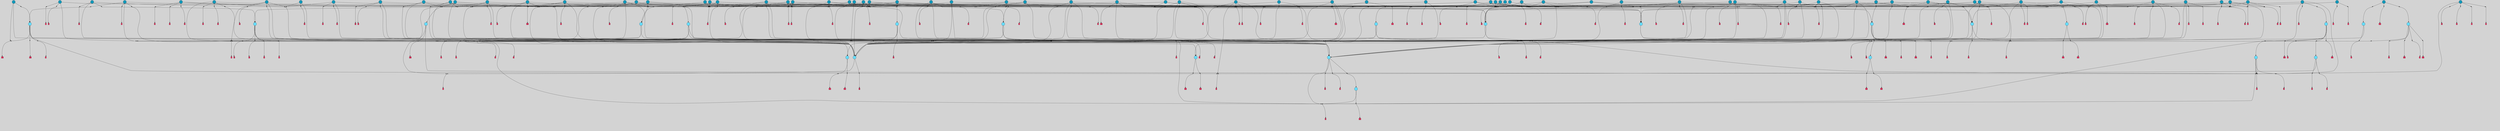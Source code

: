 // File exported with GEGELATI v1.3.1
// On the 2024-04-08 17:40:58
// With the File::TPGGraphDotExporter
digraph{
	graph[pad = "0.212, 0.055" bgcolor = lightgray]
	node[shape=circle style = filled label = ""]
		T7 [fillcolor="#66ddff"]
		T9 [fillcolor="#66ddff"]
		T11 [fillcolor="#66ddff"]
		T24 [fillcolor="#66ddff"]
		T59 [fillcolor="#66ddff"]
		T95 [fillcolor="#66ddff"]
		T102 [fillcolor="#66ddff"]
		T111 [fillcolor="#66ddff"]
		T129 [fillcolor="#1199bb"]
		T214 [fillcolor="#66ddff"]
		T242 [fillcolor="#66ddff"]
		T258 [fillcolor="#66ddff"]
		T280 [fillcolor="#1199bb"]
		T283 [fillcolor="#66ddff"]
		T320 [fillcolor="#66ddff"]
		T321 [fillcolor="#66ddff"]
		T322 [fillcolor="#66ddff"]
		T323 [fillcolor="#1199bb"]
		T324 [fillcolor="#66ddff"]
		T325 [fillcolor="#66ddff"]
		T326 [fillcolor="#66ddff"]
		T327 [fillcolor="#1199bb"]
		T335 [fillcolor="#1199bb"]
		T358 [fillcolor="#1199bb"]
		T399 [fillcolor="#1199bb"]
		T407 [fillcolor="#66ddff"]
		T408 [fillcolor="#66ddff"]
		T409 [fillcolor="#1199bb"]
		T413 [fillcolor="#1199bb"]
		T414 [fillcolor="#1199bb"]
		T415 [fillcolor="#1199bb"]
		T20 [fillcolor="#1199bb"]
		T423 [fillcolor="#1199bb"]
		T424 [fillcolor="#1199bb"]
		T427 [fillcolor="#1199bb"]
		T428 [fillcolor="#1199bb"]
		T429 [fillcolor="#66ddff"]
		T437 [fillcolor="#1199bb"]
		T438 [fillcolor="#1199bb"]
		T439 [fillcolor="#1199bb"]
		T440 [fillcolor="#66ddff"]
		T441 [fillcolor="#1199bb"]
		T449 [fillcolor="#1199bb"]
		T453 [fillcolor="#1199bb"]
		T459 [fillcolor="#1199bb"]
		T460 [fillcolor="#1199bb"]
		T466 [fillcolor="#1199bb"]
		T468 [fillcolor="#1199bb"]
		T473 [fillcolor="#1199bb"]
		T479 [fillcolor="#1199bb"]
		T483 [fillcolor="#1199bb"]
		T486 [fillcolor="#1199bb"]
		T487 [fillcolor="#66ddff"]
		T488 [fillcolor="#1199bb"]
		T489 [fillcolor="#1199bb"]
		T502 [fillcolor="#1199bb"]
		T504 [fillcolor="#1199bb"]
		T506 [fillcolor="#1199bb"]
		T508 [fillcolor="#1199bb"]
		T512 [fillcolor="#1199bb"]
		T517 [fillcolor="#1199bb"]
		T519 [fillcolor="#1199bb"]
		T522 [fillcolor="#1199bb"]
		T528 [fillcolor="#1199bb"]
		T30 [fillcolor="#1199bb"]
		T532 [fillcolor="#1199bb"]
		T537 [fillcolor="#1199bb"]
		T538 [fillcolor="#1199bb"]
		T540 [fillcolor="#1199bb"]
		T541 [fillcolor="#1199bb"]
		T542 [fillcolor="#1199bb"]
		T543 [fillcolor="#1199bb"]
		T545 [fillcolor="#1199bb"]
		T552 [fillcolor="#66ddff"]
		T556 [fillcolor="#1199bb"]
		T558 [fillcolor="#1199bb"]
		T560 [fillcolor="#1199bb"]
		T561 [fillcolor="#1199bb"]
		T562 [fillcolor="#1199bb"]
		T565 [fillcolor="#1199bb"]
		T566 [fillcolor="#1199bb"]
		T568 [fillcolor="#1199bb"]
		T569 [fillcolor="#1199bb"]
		T570 [fillcolor="#1199bb"]
		T572 [fillcolor="#1199bb"]
		T573 [fillcolor="#1199bb"]
		T574 [fillcolor="#1199bb"]
		T575 [fillcolor="#1199bb"]
		T576 [fillcolor="#1199bb"]
		T577 [fillcolor="#1199bb"]
		T578 [fillcolor="#1199bb"]
		T579 [fillcolor="#1199bb"]
		T580 [fillcolor="#1199bb"]
		T581 [fillcolor="#1199bb"]
		T582 [fillcolor="#1199bb"]
		T583 [fillcolor="#1199bb"]
		T584 [fillcolor="#1199bb"]
		T585 [fillcolor="#1199bb"]
		T586 [fillcolor="#1199bb"]
		T587 [fillcolor="#1199bb"]
		T588 [fillcolor="#1199bb"]
		T589 [fillcolor="#1199bb"]
		T590 [fillcolor="#1199bb"]
		P5867 [fillcolor="#cccccc" shape=point] //-3|
		I5867 [shape=box style=invis label="1|6&2|7#0|7&#92;n10|2&0|7#1|3&#92;n9|6&2|7#2|2&#92;n5|3&0|7#0|7&#92;n1|6&2|3#0|0&#92;n2|3&2|3#2|2&#92;n5|1&2|6#0|6&#92;n"]
		P5867 -> I5867[style=invis]
		A4401 [fillcolor="#ff3366" shape=box margin=0.03 width=0 height=0 label="7"]
		T7 -> P5867 -> A4401
		P5868 [fillcolor="#cccccc" shape=point] //5|
		I5868 [shape=box style=invis label="0|5&2|3#0|1&#92;n0|6&2|1#2|4&#92;n6|2&2|6#0|7&#92;n7|4&0|3#0|1&#92;n5|4&0|7#1|6&#92;n9|1&0|5#2|2&#92;n6|3&2|3#1|7&#92;n11|7&2|4#1|6&#92;n2|5&0|1#0|0&#92;n4|7&0|0#0|2&#92;n6|2&0|6#0|0&#92;n2|1&2|6#2|4&#92;n10|0&2|0#1|0&#92;n6|6&2|4#0|6&#92;n"]
		P5868 -> I5868[style=invis]
		A4402 [fillcolor="#ff3366" shape=box margin=0.03 width=0 height=0 label="8"]
		T7 -> P5868 -> A4402
		P5869 [fillcolor="#cccccc" shape=point] //-6|
		I5869 [shape=box style=invis label="11|1&0|7#2|0&#92;n10|4&0|1#1|0&#92;n4|3&2|4#2|1&#92;n0|5&2|0#0|0&#92;n6|1&0|0#0|3&#92;n8|2&2|0#0|4&#92;n11|4&2|0#1|6&#92;n7|0&2|6#2|3&#92;n5|3&2|6#2|0&#92;n2|0&2|0#0|4&#92;n"]
		P5869 -> I5869[style=invis]
		A4403 [fillcolor="#ff3366" shape=box margin=0.03 width=0 height=0 label="9"]
		T9 -> P5869 -> A4403
		P5870 [fillcolor="#cccccc" shape=point] //2|
		I5870 [shape=box style=invis label="6|3&2|7#1|4&#92;n8|6&0|0#2|5&#92;n2|1&0|2#0|3&#92;n8|7&0|6#0|4&#92;n2|1&2|0#0|1&#92;n0|0&2|2#2|3&#92;n6|6&0|7#2|1&#92;n6|1&0|7#2|6&#92;n5|4&2|7#0|4&#92;n0|3&0|4#2|0&#92;n11|0&2|0#2|5&#92;n4|5&2|5#2|4&#92;n5|7&0|6#0|4&#92;n9|7&2|5#0|3&#92;n5|4&2|1#0|3&#92;n5|3&0|1#1|7&#92;n0|4&0|3#2|5&#92;n"]
		P5870 -> I5870[style=invis]
		A4404 [fillcolor="#ff3366" shape=box margin=0.03 width=0 height=0 label="10"]
		T9 -> P5870 -> A4404
		P5871 [fillcolor="#cccccc" shape=point] //6|
		I5871 [shape=box style=invis label="3|0&2|7#2|2&#92;n3|2&0|4#2|5&#92;n5|1&0|2#1|0&#92;n8|7&0|1#2|0&#92;n8|5&0|3#0|6&#92;n0|2&0|2#2|3&#92;n1|5&2|5#0|5&#92;n5|6&0|6#0|7&#92;n6|7&0|0#2|6&#92;n1|2&2|3#0|0&#92;n7|7&2|3#0|4&#92;n0|7&2|7#0|6&#92;n1|0&2|2#2|7&#92;n4|4&0|1#0|0&#92;n"]
		P5871 -> I5871[style=invis]
		A4405 [fillcolor="#ff3366" shape=box margin=0.03 width=0 height=0 label="11"]
		T11 -> P5871 -> A4405
		P5872 [fillcolor="#cccccc" shape=point] //-4|
		I5872 [shape=box style=invis label="4|1&0|4#2|6&#92;n1|2&2|2#2|0&#92;n1|2&2|0#0|6&#92;n8|4&2|3#2|5&#92;n5|5&2|1#1|0&#92;n"]
		P5872 -> I5872[style=invis]
		A4406 [fillcolor="#ff3366" shape=box margin=0.03 width=0 height=0 label="12"]
		T11 -> P5872 -> A4406
		P5873 [fillcolor="#cccccc" shape=point] //1|
		I5873 [shape=box style=invis label="5|1&0|6#2|7&#92;n2|4&0|4#2|2&#92;n0|6&0|5#0|4&#92;n10|6&2|5#1|6&#92;n9|3&0|1#1|7&#92;n10|3&2|2#1|0&#92;n5|0&0|0#2|1&#92;n11|3&2|3#1|5&#92;n10|3&0|1#1|0&#92;n2|4&0|1#0|1&#92;n0|2&0|3#2|4&#92;n9|2&2|1#2|5&#92;n11|7&2|6#2|6&#92;n"]
		P5873 -> I5873[style=invis]
		T24 -> P5873 -> T7
		P5874 [fillcolor="#cccccc" shape=point] //5|
		I5874 [shape=box style=invis label="3|0&2|0#0|1&#92;n3|0&0|7#0|1&#92;n5|3&0|2#2|6&#92;n4|4&2|4#2|6&#92;n11|2&0|7#1|6&#92;n2|7&2|2#2|5&#92;n9|3&2|6#2|7&#92;n7|7&0|0#0|4&#92;n6|1&2|4#2|3&#92;n5|4&2|0#1|6&#92;n1|3&0|7#0|4&#92;n"]
		P5874 -> I5874[style=invis]
		A4407 [fillcolor="#ff3366" shape=box margin=0.03 width=0 height=0 label="7"]
		T24 -> P5874 -> A4407
		P5875 [fillcolor="#cccccc" shape=point] //-2|
		I5875 [shape=box style=invis label="4|1&0|4#0|3&#92;n4|2&0|5#2|0&#92;n5|5&2|6#0|5&#92;n1|4&0|1#0|2&#92;n6|3&2|7#1|5&#92;n0|4&2|0#0|3&#92;n8|5&2|5#1|2&#92;n10|7&2|7#1|1&#92;n3|4&0|0#2|1&#92;n3|6&2|5#2|5&#92;n8|3&0|1#0|7&#92;n10|0&2|7#1|3&#92;n4|1&2|4#0|1&#92;n9|3&2|0#0|4&#92;n3|6&2|0#0|4&#92;n1|2&0|6#2|1&#92;n4|0&2|1#2|2&#92;n"]
		P5875 -> I5875[style=invis]
		A4408 [fillcolor="#ff3366" shape=box margin=0.03 width=0 height=0 label="14"]
		T24 -> P5875 -> A4408
		P5876 [fillcolor="#cccccc" shape=point] //8|
		I5876 [shape=box style=invis label="9|0&0|1#2|0&#92;n10|1&2|5#1|4&#92;n8|2&2|6#0|4&#92;n4|5&0|3#0|1&#92;n2|4&2|5#2|3&#92;n4|2&2|2#0|2&#92;n7|5&0|2#0|0&#92;n8|2&2|1#1|3&#92;n8|7&0|7#2|1&#92;n1|1&0|0#0|7&#92;n5|6&2|5#1|0&#92;n6|3&2|5#0|0&#92;n11|4&0|3#2|6&#92;n1|2&2|4#0|7&#92;n5|6&0|1#2|0&#92;n11|3&0|2#0|7&#92;n"]
		P5876 -> I5876[style=invis]
		A4409 [fillcolor="#ff3366" shape=box margin=0.03 width=0 height=0 label="6"]
		T59 -> P5876 -> A4409
		T59 -> P5874
		T59 -> P5869
		T59 -> P5874
		P5877 [fillcolor="#cccccc" shape=point] //4|
		I5877 [shape=box style=invis label="4|3&0|6#0|3&#92;n5|7&2|3#2|2&#92;n5|6&0|7#1|2&#92;n1|4&2|6#0|3&#92;n8|4&2|1#2|5&#92;n9|5&2|4#1|4&#92;n2|4&0|5#0|7&#92;n10|0&0|6#1|3&#92;n3|0&0|6#0|2&#92;n2|7&2|7#2|6&#92;n5|2&0|5#1|5&#92;n10|4&2|5#1|7&#92;n4|0&0|4#2|4&#92;n11|1&0|4#2|6&#92;n10|6&2|0#1|4&#92;n9|7&0|3#1|4&#92;n4|5&2|7#0|6&#92;n11|5&2|6#2|3&#92;n0|3&0|5#0|1&#92;n"]
		P5877 -> I5877[style=invis]
		A4410 [fillcolor="#ff3366" shape=box margin=0.03 width=0 height=0 label="13"]
		T95 -> P5877 -> A4410
		P5878 [fillcolor="#cccccc" shape=point] //8|
		I5878 [shape=box style=invis label="9|7&0|5#2|5&#92;n3|3&2|3#0|2&#92;n9|5&2|2#1|0&#92;n2|3&0|6#0|3&#92;n4|4&2|5#2|7&#92;n11|3&2|0#1|5&#92;n6|6&2|1#2|2&#92;n4|6&0|1#2|2&#92;n2|5&2|7#2|2&#92;n7|7&2|2#2|3&#92;n6|5&0|3#2|6&#92;n6|7&0|6#0|2&#92;n"]
		P5878 -> I5878[style=invis]
		A4411 [fillcolor="#ff3366" shape=box margin=0.03 width=0 height=0 label="14"]
		T95 -> P5878 -> A4411
		P5879 [fillcolor="#cccccc" shape=point] //2|
		I5879 [shape=box style=invis label="4|1&0|4#2|6&#92;n5|5&2|1#1|0&#92;n1|0&2|0#0|6&#92;n8|4&2|3#2|5&#92;n"]
		P5879 -> I5879[style=invis]
		T95 -> P5879 -> T11
		P5880 [fillcolor="#cccccc" shape=point] //-9|
		I5880 [shape=box style=invis label="2|0&2|0#2|1&#92;n4|4&2|4#2|6&#92;n9|1&0|3#1|7&#92;n5|3&0|2#2|6&#92;n2|7&2|2#2|5&#92;n5|4&2|0#1|6&#92;n3|0&0|7#0|1&#92;n1|3&0|7#0|4&#92;n11|6&2|2#0|7&#92;n7|7&0|0#0|4&#92;n11|0&0|7#1|6&#92;n9|3&2|6#2|7&#92;n"]
		P5880 -> I5880[style=invis]
		A4412 [fillcolor="#ff3366" shape=box margin=0.03 width=0 height=0 label="7"]
		T95 -> P5880 -> A4412
		P5881 [fillcolor="#cccccc" shape=point] //-8|
		I5881 [shape=box style=invis label="7|5&0|4#2|4&#92;n"]
		P5881 -> I5881[style=invis]
		A4413 [fillcolor="#ff3366" shape=box margin=0.03 width=0 height=0 label="3"]
		T95 -> P5881 -> A4413
		P5882 [fillcolor="#cccccc" shape=point] //7|
		I5882 [shape=box style=invis label="3|3&2|7#0|4&#92;n4|3&2|6#0|3&#92;n8|4&0|6#1|2&#92;n5|6&2|3#0|4&#92;n0|7&2|1#0|5&#92;n8|7&2|2#2|5&#92;n9|1&0|0#1|0&#92;n10|1&2|1#1|4&#92;n10|5&0|6#1|7&#92;n5|2&2|3#0|4&#92;n2|0&2|6#2|7&#92;n1|7&0|1#0|7&#92;n"]
		P5882 -> I5882[style=invis]
		A4414 [fillcolor="#ff3366" shape=box margin=0.03 width=0 height=0 label="2"]
		T102 -> P5882 -> A4414
		T102 -> P5881
		P5883 [fillcolor="#cccccc" shape=point] //8|
		I5883 [shape=box style=invis label="7|0&0|2#1|4&#92;n8|1&2|3#0|5&#92;n0|6&0|5#0|5&#92;n3|7&2|1#0|6&#92;n9|4&2|7#1|6&#92;n1|7&2|5#2|2&#92;n8|5&2|0#0|3&#92;n0|2&0|2#0|0&#92;n3|5&0|2#0|3&#92;n"]
		P5883 -> I5883[style=invis]
		A4415 [fillcolor="#ff3366" shape=box margin=0.03 width=0 height=0 label="5"]
		T102 -> P5883 -> A4415
		P5884 [fillcolor="#cccccc" shape=point] //-5|
		I5884 [shape=box style=invis label="0|0&2|3#0|2&#92;n10|5&0|6#1|3&#92;n7|3&0|6#2|3&#92;n3|4&0|6#0|6&#92;n10|5&0|2#1|1&#92;n5|0&0|1#0|3&#92;n6|6&2|5#1|5&#92;n7|4&0|2#1|7&#92;n5|7&0|1#2|5&#92;n1|5&0|0#0|3&#92;n7|5&2|1#2|6&#92;n9|0&0|2#0|0&#92;n4|0&2|4#0|0&#92;n4|6&0|0#2|3&#92;n3|1&0|6#2|5&#92;n7|7&2|1#2|3&#92;n9|4&2|2#0|6&#92;n"]
		P5884 -> I5884[style=invis]
		T111 -> P5884 -> T9
		P5885 [fillcolor="#cccccc" shape=point] //7|
		I5885 [shape=box style=invis label="7|4&2|1#2|0&#92;n4|1&2|4#2|3&#92;n5|0&2|0#2|2&#92;n6|1&2|4#2|6&#92;n"]
		P5885 -> I5885[style=invis]
		A4416 [fillcolor="#ff3366" shape=box margin=0.03 width=0 height=0 label="9"]
		T111 -> P5885 -> A4416
		P5886 [fillcolor="#cccccc" shape=point] //2|
		I5886 [shape=box style=invis label="3|0&2|0#0|1&#92;n11|2&0|7#1|6&#92;n8|7&2|4#0|5&#92;n5|3&0|2#2|6&#92;n4|4&2|4#2|6&#92;n3|0&0|7#0|1&#92;n2|7&2|2#2|5&#92;n9|3&2|6#2|7&#92;n7|7&0|0#0|4&#92;n6|1&2|4#1|3&#92;n5|4&2|0#1|6&#92;n1|3&0|7#0|4&#92;n"]
		P5886 -> I5886[style=invis]
		A4417 [fillcolor="#ff3366" shape=box margin=0.03 width=0 height=0 label="7"]
		T111 -> P5886 -> A4417
		T111 -> P5869
		P5887 [fillcolor="#cccccc" shape=point] //8|
		I5887 [shape=box style=invis label="9|0&0|1#2|0&#92;n10|1&2|5#1|4&#92;n8|2&2|6#0|4&#92;n2|4&2|5#2|3&#92;n4|2&2|2#0|2&#92;n7|5&0|2#0|0&#92;n8|2&2|1#1|3&#92;n8|7&0|7#2|1&#92;n1|1&0|0#0|7&#92;n5|6&2|5#1|0&#92;n6|6&2|5#0|0&#92;n11|4&0|3#2|6&#92;n4|2&2|4#0|7&#92;n5|6&0|1#2|0&#92;n11|3&0|2#0|7&#92;n"]
		P5887 -> I5887[style=invis]
		A4418 [fillcolor="#ff3366" shape=box margin=0.03 width=0 height=0 label="6"]
		T129 -> P5887 -> A4418
		T129 -> P5874
		P5888 [fillcolor="#cccccc" shape=point] //10|
		I5888 [shape=box style=invis label="4|5&2|7#2|1&#92;n1|7&2|3#0|6&#92;n3|5&2|2#0|3&#92;n10|3&0|7#1|4&#92;n7|1&0|4#2|6&#92;n10|2&0|3#1|7&#92;n9|5&2|0#0|4&#92;n4|0&0|3#2|7&#92;n11|4&2|6#1|2&#92;n5|4&2|7#0|2&#92;n2|6&2|4#0|0&#92;n6|5&0|7#2|1&#92;n5|3&2|3#1|6&#92;n10|7&2|0#1|2&#92;n"]
		P5888 -> I5888[style=invis]
		A4419 [fillcolor="#ff3366" shape=box margin=0.03 width=0 height=0 label="5"]
		T129 -> P5888 -> A4419
		P5889 [fillcolor="#cccccc" shape=point] //5|
		I5889 [shape=box style=invis label="9|4&2|3#1|3&#92;n0|4&2|4#0|5&#92;n6|1&2|6#2|5&#92;n4|0&0|5#2|0&#92;n"]
		P5889 -> I5889[style=invis]
		A4420 [fillcolor="#ff3366" shape=box margin=0.03 width=0 height=0 label="7"]
		T129 -> P5889 -> A4420
		P5890 [fillcolor="#cccccc" shape=point] //6|
		I5890 [shape=box style=invis label="9|4&2|7#0|6&#92;n8|4&0|1#1|0&#92;n1|3&0|0#2|1&#92;n2|4&0|6#2|2&#92;n5|1&2|5#0|7&#92;n3|0&0|3#2|6&#92;n2|2&2|6#0|2&#92;n8|4&0|4#2|2&#92;n5|1&2|4#0|3&#92;n9|4&0|6#0|6&#92;n5|0&2|2#1|5&#92;n11|7&0|0#1|1&#92;n0|4&0|3#0|3&#92;n7|7&2|4#2|5&#92;n1|5&0|1#2|1&#92;n"]
		P5890 -> I5890[style=invis]
		A4421 [fillcolor="#ff3366" shape=box margin=0.03 width=0 height=0 label="1"]
		T129 -> P5890 -> A4421
		P5891 [fillcolor="#cccccc" shape=point] //6|
		I5891 [shape=box style=invis label="9|4&2|7#0|6&#92;n8|4&0|1#1|0&#92;n1|3&0|0#2|1&#92;n2|4&0|6#2|2&#92;n5|1&2|5#0|7&#92;n3|0&0|3#2|6&#92;n2|2&2|6#0|2&#92;n8|4&0|4#2|2&#92;n5|1&2|4#0|3&#92;n9|4&0|6#0|6&#92;n5|0&2|2#1|5&#92;n11|7&0|0#1|1&#92;n0|4&0|3#0|3&#92;n7|7&2|4#2|5&#92;n1|5&0|1#2|1&#92;n"]
		P5891 -> I5891[style=invis]
		A4422 [fillcolor="#ff3366" shape=box margin=0.03 width=0 height=0 label="1"]
		T214 -> P5891 -> A4422
		P5892 [fillcolor="#cccccc" shape=point] //5|
		I5892 [shape=box style=invis label="9|4&2|3#1|3&#92;n0|4&2|4#0|5&#92;n6|1&2|6#2|5&#92;n4|0&0|5#2|0&#92;n"]
		P5892 -> I5892[style=invis]
		A4423 [fillcolor="#ff3366" shape=box margin=0.03 width=0 height=0 label="7"]
		T214 -> P5892 -> A4423
		P5893 [fillcolor="#cccccc" shape=point] //8|
		I5893 [shape=box style=invis label="9|0&0|1#2|0&#92;n10|1&2|5#1|4&#92;n8|2&2|6#0|4&#92;n2|4&2|5#2|3&#92;n4|2&2|2#0|2&#92;n7|5&0|2#0|0&#92;n8|2&2|1#1|3&#92;n8|7&0|7#2|1&#92;n1|1&0|0#0|7&#92;n5|6&2|5#1|0&#92;n6|6&2|5#0|0&#92;n11|4&0|3#2|6&#92;n4|2&2|4#0|7&#92;n5|6&0|1#2|0&#92;n11|3&0|2#0|7&#92;n"]
		P5893 -> I5893[style=invis]
		A4424 [fillcolor="#ff3366" shape=box margin=0.03 width=0 height=0 label="6"]
		T214 -> P5893 -> A4424
		P5894 [fillcolor="#cccccc" shape=point] //10|
		I5894 [shape=box style=invis label="4|5&2|7#2|1&#92;n1|7&2|3#0|6&#92;n3|5&2|2#0|3&#92;n10|3&0|7#1|4&#92;n7|1&0|4#2|6&#92;n10|2&0|3#1|7&#92;n9|5&2|0#0|4&#92;n4|0&0|3#2|7&#92;n11|4&2|6#1|2&#92;n5|4&2|7#0|2&#92;n2|6&2|4#0|0&#92;n6|5&0|7#2|1&#92;n5|3&2|3#1|6&#92;n10|7&2|0#1|2&#92;n"]
		P5894 -> I5894[style=invis]
		A4425 [fillcolor="#ff3366" shape=box margin=0.03 width=0 height=0 label="5"]
		T214 -> P5894 -> A4425
		P5895 [fillcolor="#cccccc" shape=point] //5|
		I5895 [shape=box style=invis label="3|0&2|0#0|1&#92;n3|0&0|7#0|1&#92;n5|3&0|2#2|6&#92;n4|4&2|4#2|6&#92;n11|2&0|7#1|6&#92;n2|7&2|2#2|5&#92;n9|3&2|6#2|7&#92;n7|7&0|0#0|4&#92;n6|1&2|4#2|3&#92;n5|4&2|0#1|6&#92;n1|3&0|7#0|4&#92;n"]
		P5895 -> I5895[style=invis]
		A4426 [fillcolor="#ff3366" shape=box margin=0.03 width=0 height=0 label="7"]
		T214 -> P5895 -> A4426
		P5896 [fillcolor="#cccccc" shape=point] //5|
		I5896 [shape=box style=invis label="1|6&2|7#0|7&#92;n9|2&2|7#2|2&#92;n10|2&0|7#1|3&#92;n5|3&0|7#0|7&#92;n7|0&2|7#2|2&#92;n1|6&2|3#0|0&#92;n2|3&2|3#2|2&#92;n"]
		P5896 -> I5896[style=invis]
		A4427 [fillcolor="#ff3366" shape=box margin=0.03 width=0 height=0 label="7"]
		T242 -> P5896 -> A4427
		P5897 [fillcolor="#cccccc" shape=point] //-8|
		I5897 [shape=box style=invis label="7|5&0|2#2|1&#92;n1|0&2|6#0|0&#92;n7|1&2|6#1|1&#92;n8|7&0|3#1|6&#92;n3|7&2|3#2|4&#92;n"]
		P5897 -> I5897[style=invis]
		A4428 [fillcolor="#ff3366" shape=box margin=0.03 width=0 height=0 label="2"]
		T242 -> P5897 -> A4428
		P5898 [fillcolor="#cccccc" shape=point] //-3|
		I5898 [shape=box style=invis label="1|1&2|1#0|1&#92;n1|4&0|0#2|4&#92;n11|0&2|3#0|2&#92;n11|6&0|4#0|1&#92;n5|2&0|6#1|5&#92;n3|7&2|6#2|7&#92;n7|7&0|1#2|1&#92;n9|5&2|2#2|0&#92;n6|5&2|6#1|4&#92;n0|7&0|5#2|4&#92;n8|1&0|0#2|3&#92;n0|5&0|3#0|5&#92;n2|0&2|4#0|5&#92;n7|5&2|7#1|3&#92;n8|3&0|0#1|2&#92;n"]
		P5898 -> I5898[style=invis]
		A4429 [fillcolor="#ff3366" shape=box margin=0.03 width=0 height=0 label="1"]
		T242 -> P5898 -> A4429
		P5899 [fillcolor="#cccccc" shape=point] //2|
		I5899 [shape=box style=invis label="9|1&2|3#0|1&#92;n5|3&2|4#2|7&#92;n11|0&2|3#0|4&#92;n7|0&2|4#0|4&#92;n5|2&2|0#2|4&#92;n7|3&0|7#0|5&#92;n"]
		P5899 -> I5899[style=invis]
		A4430 [fillcolor="#ff3366" shape=box margin=0.03 width=0 height=0 label="2"]
		T258 -> P5899 -> A4430
		T258 -> P5869
		P5900 [fillcolor="#cccccc" shape=point] //-5|
		I5900 [shape=box style=invis label="8|7&0|3#0|3&#92;n6|4&2|1#0|5&#92;n2|2&2|6#2|0&#92;n4|7&2|0#2|3&#92;n10|5&2|1#1|5&#92;n2|0&0|7#2|0&#92;n5|3&2|2#2|0&#92;n6|7&0|0#1|0&#92;n"]
		P5900 -> I5900[style=invis]
		A4431 [fillcolor="#ff3366" shape=box margin=0.03 width=0 height=0 label="1"]
		T258 -> P5900 -> A4431
		T258 -> P5879
		T258 -> P5896
		T280 -> P5877
		P5901 [fillcolor="#cccccc" shape=point] //1|
		I5901 [shape=box style=invis label="0|4&0|1#0|1&#92;n10|5&2|5#1|6&#92;n7|7&2|5#2|2&#92;n9|5&0|7#2|7&#92;n8|4&0|3#2|7&#92;n11|0&2|3#0|5&#92;n7|0&0|0#0|1&#92;n4|2&0|4#0|5&#92;n5|1&0|6#2|7&#92;n11|3&0|7#1|3&#92;n"]
		P5901 -> I5901[style=invis]
		T280 -> P5901 -> T7
		P5902 [fillcolor="#cccccc" shape=point] //-3|
		I5902 [shape=box style=invis label="4|5&0|0#0|0&#92;n4|7&0|0#0|2&#92;n0|6&2|1#2|4&#92;n9|1&0|5#2|2&#92;n10|0&2|0#1|0&#92;n6|6&2|4#0|6&#92;n2|5&0|1#0|0&#92;n6|3&2|3#1|7&#92;n11|7&2|4#1|6&#92;n6|2&2|6#0|1&#92;n6|2&0|0#0|0&#92;n9|1&2|6#2|4&#92;n10|4&0|3#1|1&#92;n5|4&2|7#1|6&#92;n"]
		P5902 -> I5902[style=invis]
		T280 -> P5902 -> T95
		P5903 [fillcolor="#cccccc" shape=point] //-10|
		I5903 [shape=box style=invis label="11|0&0|6#2|7&#92;n4|1&2|1#2|5&#92;n4|6&2|3#0|3&#92;n0|2&2|3#2|3&#92;n0|6&0|5#0|4&#92;n3|5&0|3#0|7&#92;n5|3&2|5#0|2&#92;n11|3&0|7#1|1&#92;n10|3&2|2#1|5&#92;n0|7&2|6#2|6&#92;n9|3&0|1#1|7&#92;n2|4&0|1#0|1&#92;n"]
		P5903 -> I5903[style=invis]
		T283 -> P5903 -> T7
		P5904 [fillcolor="#cccccc" shape=point] //3|
		I5904 [shape=box style=invis label="7|2&0|2#2|4&#92;n0|4&0|6#2|7&#92;n9|0&0|1#2|2&#92;n8|6&0|0#1|0&#92;n"]
		P5904 -> I5904[style=invis]
		A4432 [fillcolor="#ff3366" shape=box margin=0.03 width=0 height=0 label="3"]
		T283 -> P5904 -> A4432
		T283 -> P5901
		P5905 [fillcolor="#cccccc" shape=point] //-4|
		I5905 [shape=box style=invis label="4|1&0|4#2|6&#92;n1|2&2|2#2|0&#92;n1|2&2|0#0|6&#92;n8|4&2|3#2|5&#92;n5|5&2|1#1|0&#92;n"]
		P5905 -> I5905[style=invis]
		A4433 [fillcolor="#ff3366" shape=box margin=0.03 width=0 height=0 label="12"]
		T320 -> P5905 -> A4433
		P5906 [fillcolor="#cccccc" shape=point] //-9|
		I5906 [shape=box style=invis label="2|0&2|0#2|1&#92;n4|4&2|4#2|6&#92;n9|1&0|3#1|7&#92;n5|3&0|2#2|6&#92;n2|7&2|2#2|5&#92;n5|4&2|0#1|6&#92;n3|0&0|7#0|1&#92;n1|3&0|7#0|4&#92;n11|6&2|2#0|7&#92;n7|7&0|0#0|4&#92;n11|0&0|7#1|6&#92;n9|3&2|6#2|7&#92;n"]
		P5906 -> I5906[style=invis]
		A4434 [fillcolor="#ff3366" shape=box margin=0.03 width=0 height=0 label="7"]
		T321 -> P5906 -> A4434
		P5907 [fillcolor="#cccccc" shape=point] //6|
		I5907 [shape=box style=invis label="3|0&2|7#2|2&#92;n3|2&0|4#2|5&#92;n5|1&0|2#1|0&#92;n8|7&0|1#2|0&#92;n8|5&0|3#0|6&#92;n0|2&0|2#2|3&#92;n1|5&2|5#0|5&#92;n5|6&0|6#0|7&#92;n6|7&0|0#2|6&#92;n1|2&2|3#0|0&#92;n7|7&2|3#0|4&#92;n0|7&2|7#0|6&#92;n1|0&2|2#2|7&#92;n4|4&0|1#0|0&#92;n"]
		P5907 -> I5907[style=invis]
		A4435 [fillcolor="#ff3366" shape=box margin=0.03 width=0 height=0 label="11"]
		T320 -> P5907 -> A4435
		P5908 [fillcolor="#cccccc" shape=point] //2|
		I5908 [shape=box style=invis label="4|1&0|4#2|6&#92;n5|5&2|1#1|0&#92;n1|0&2|0#0|6&#92;n8|4&2|3#2|5&#92;n"]
		P5908 -> I5908[style=invis]
		T321 -> P5908 -> T320
		P5909 [fillcolor="#cccccc" shape=point] //-3|
		I5909 [shape=box style=invis label="4|5&0|0#0|0&#92;n4|7&0|0#0|2&#92;n0|6&2|1#2|4&#92;n9|1&0|5#2|2&#92;n10|0&2|0#1|0&#92;n6|6&2|4#0|6&#92;n2|5&0|1#0|0&#92;n6|3&2|3#1|7&#92;n11|7&2|4#1|6&#92;n6|2&2|6#0|1&#92;n6|2&0|0#0|0&#92;n9|1&2|6#2|4&#92;n10|4&0|3#1|1&#92;n5|4&2|7#1|6&#92;n"]
		P5909 -> I5909[style=invis]
		T323 -> P5909 -> T321
		P5910 [fillcolor="#cccccc" shape=point] //5|
		I5910 [shape=box style=invis label="0|5&2|3#0|1&#92;n0|6&2|1#2|4&#92;n6|2&2|6#0|7&#92;n7|4&0|3#0|1&#92;n5|4&0|7#1|6&#92;n9|1&0|5#2|2&#92;n6|3&2|3#1|7&#92;n11|7&2|4#1|6&#92;n2|5&0|1#0|0&#92;n4|7&0|0#0|2&#92;n6|2&0|6#0|0&#92;n2|1&2|6#2|4&#92;n10|0&2|0#1|0&#92;n6|6&2|4#0|6&#92;n"]
		P5910 -> I5910[style=invis]
		A4436 [fillcolor="#ff3366" shape=box margin=0.03 width=0 height=0 label="8"]
		T322 -> P5910 -> A4436
		P5911 [fillcolor="#cccccc" shape=point] //8|
		I5911 [shape=box style=invis label="9|7&0|5#2|5&#92;n3|3&2|3#0|2&#92;n9|5&2|2#1|0&#92;n2|3&0|6#0|3&#92;n4|4&2|5#2|7&#92;n11|3&2|0#1|5&#92;n6|6&2|1#2|2&#92;n4|6&0|1#2|2&#92;n2|5&2|7#2|2&#92;n7|7&2|2#2|3&#92;n6|5&0|3#2|6&#92;n6|7&0|6#0|2&#92;n"]
		P5911 -> I5911[style=invis]
		A4437 [fillcolor="#ff3366" shape=box margin=0.03 width=0 height=0 label="14"]
		T321 -> P5911 -> A4437
		P5912 [fillcolor="#cccccc" shape=point] //-3|
		I5912 [shape=box style=invis label="1|6&2|7#0|7&#92;n10|2&0|7#1|3&#92;n9|6&2|7#2|2&#92;n5|3&0|7#0|7&#92;n1|6&2|3#0|0&#92;n2|3&2|3#2|2&#92;n5|1&2|6#0|6&#92;n"]
		P5912 -> I5912[style=invis]
		A4438 [fillcolor="#ff3366" shape=box margin=0.03 width=0 height=0 label="7"]
		T322 -> P5912 -> A4438
		P5913 [fillcolor="#cccccc" shape=point] //-8|
		I5913 [shape=box style=invis label="7|5&0|4#2|4&#92;n"]
		P5913 -> I5913[style=invis]
		A4439 [fillcolor="#ff3366" shape=box margin=0.03 width=0 height=0 label="3"]
		T321 -> P5913 -> A4439
		P5914 [fillcolor="#cccccc" shape=point] //4|
		I5914 [shape=box style=invis label="4|3&0|6#0|3&#92;n5|7&2|3#2|2&#92;n5|6&0|7#1|2&#92;n1|4&2|6#0|3&#92;n8|4&2|1#2|5&#92;n9|5&2|4#1|4&#92;n2|4&0|5#0|7&#92;n10|0&0|6#1|3&#92;n3|0&0|6#0|2&#92;n2|7&2|7#2|6&#92;n5|2&0|5#1|5&#92;n10|4&2|5#1|7&#92;n4|0&0|4#2|4&#92;n11|1&0|4#2|6&#92;n10|6&2|0#1|4&#92;n9|7&0|3#1|4&#92;n4|5&2|7#0|6&#92;n11|5&2|6#2|3&#92;n0|3&0|5#0|1&#92;n"]
		P5914 -> I5914[style=invis]
		A4440 [fillcolor="#ff3366" shape=box margin=0.03 width=0 height=0 label="13"]
		T321 -> P5914 -> A4440
		P5915 [fillcolor="#cccccc" shape=point] //1|
		I5915 [shape=box style=invis label="0|4&0|1#0|1&#92;n10|5&2|5#1|6&#92;n7|7&2|5#2|2&#92;n9|5&0|7#2|7&#92;n8|4&0|3#2|7&#92;n11|0&2|3#0|5&#92;n7|0&0|0#0|1&#92;n4|2&0|4#0|5&#92;n5|1&0|6#2|7&#92;n11|3&0|7#1|3&#92;n"]
		P5915 -> I5915[style=invis]
		T323 -> P5915 -> T322
		P5916 [fillcolor="#cccccc" shape=point] //4|
		I5916 [shape=box style=invis label="4|3&0|6#0|3&#92;n5|7&2|3#2|2&#92;n5|6&0|7#1|2&#92;n1|4&2|6#0|3&#92;n8|4&2|1#2|5&#92;n9|5&2|4#1|4&#92;n2|4&0|5#0|7&#92;n10|0&0|6#1|3&#92;n3|0&0|6#0|2&#92;n2|7&2|7#2|6&#92;n5|2&0|5#1|5&#92;n10|4&2|5#1|7&#92;n4|0&0|4#2|4&#92;n11|1&0|4#2|6&#92;n10|6&2|0#1|4&#92;n9|7&0|3#1|4&#92;n4|5&2|7#0|6&#92;n11|5&2|6#2|3&#92;n0|3&0|5#0|1&#92;n"]
		P5916 -> I5916[style=invis]
		A4441 [fillcolor="#ff3366" shape=box margin=0.03 width=0 height=0 label="13"]
		T323 -> P5916 -> A4441
		P5917 [fillcolor="#cccccc" shape=point] //-9|
		I5917 [shape=box style=invis label="2|0&2|0#2|1&#92;n4|4&2|4#2|6&#92;n9|1&0|3#1|7&#92;n5|3&0|2#2|6&#92;n2|7&2|2#2|5&#92;n5|4&2|0#1|6&#92;n3|0&0|7#0|1&#92;n1|3&0|7#0|4&#92;n11|6&2|2#0|7&#92;n7|7&0|0#0|4&#92;n11|0&0|7#1|6&#92;n9|3&2|6#2|7&#92;n"]
		P5917 -> I5917[style=invis]
		A4442 [fillcolor="#ff3366" shape=box margin=0.03 width=0 height=0 label="7"]
		T325 -> P5917 -> A4442
		P5918 [fillcolor="#cccccc" shape=point] //-4|
		I5918 [shape=box style=invis label="4|1&0|4#2|6&#92;n1|2&2|2#2|0&#92;n1|2&2|0#0|6&#92;n8|4&2|3#2|5&#92;n5|5&2|1#1|0&#92;n"]
		P5918 -> I5918[style=invis]
		A4443 [fillcolor="#ff3366" shape=box margin=0.03 width=0 height=0 label="12"]
		T324 -> P5918 -> A4443
		P5919 [fillcolor="#cccccc" shape=point] //6|
		I5919 [shape=box style=invis label="3|0&2|7#2|2&#92;n3|2&0|4#2|5&#92;n5|1&0|2#1|0&#92;n8|7&0|1#2|0&#92;n8|5&0|3#0|6&#92;n0|2&0|2#2|3&#92;n1|5&2|5#0|5&#92;n5|6&0|6#0|7&#92;n6|7&0|0#2|6&#92;n1|2&2|3#0|0&#92;n7|7&2|3#0|4&#92;n0|7&2|7#0|6&#92;n1|0&2|2#2|7&#92;n4|4&0|1#0|0&#92;n"]
		P5919 -> I5919[style=invis]
		A4444 [fillcolor="#ff3366" shape=box margin=0.03 width=0 height=0 label="11"]
		T324 -> P5919 -> A4444
		P5920 [fillcolor="#cccccc" shape=point] //2|
		I5920 [shape=box style=invis label="4|1&0|4#2|6&#92;n5|5&2|1#1|0&#92;n1|0&2|0#0|6&#92;n8|4&2|3#2|5&#92;n"]
		P5920 -> I5920[style=invis]
		T325 -> P5920 -> T324
		P5921 [fillcolor="#cccccc" shape=point] //4|
		I5921 [shape=box style=invis label="4|3&0|6#0|3&#92;n5|7&2|3#2|2&#92;n5|6&0|7#1|2&#92;n1|4&2|6#0|3&#92;n8|4&2|1#2|5&#92;n9|5&2|4#1|4&#92;n2|4&0|5#0|7&#92;n10|0&0|6#1|3&#92;n3|0&0|6#0|2&#92;n2|7&2|7#2|6&#92;n5|2&0|5#1|5&#92;n10|4&2|5#1|7&#92;n4|0&0|4#2|4&#92;n11|1&0|4#2|6&#92;n10|6&2|0#1|4&#92;n9|7&0|3#1|4&#92;n4|5&2|7#0|6&#92;n11|5&2|6#2|3&#92;n0|3&0|5#0|1&#92;n"]
		P5921 -> I5921[style=invis]
		A4445 [fillcolor="#ff3366" shape=box margin=0.03 width=0 height=0 label="13"]
		T325 -> P5921 -> A4445
		P5922 [fillcolor="#cccccc" shape=point] //-3|
		I5922 [shape=box style=invis label="4|5&0|0#0|0&#92;n4|7&0|0#0|2&#92;n0|6&2|1#2|4&#92;n9|1&0|5#2|2&#92;n10|0&2|0#1|0&#92;n6|6&2|4#0|6&#92;n2|5&0|1#0|0&#92;n6|3&2|3#1|7&#92;n11|7&2|4#1|6&#92;n6|2&2|6#0|1&#92;n6|2&0|0#0|0&#92;n9|1&2|6#2|4&#92;n10|4&0|3#1|1&#92;n5|4&2|7#1|6&#92;n"]
		P5922 -> I5922[style=invis]
		T327 -> P5922 -> T325
		P5923 [fillcolor="#cccccc" shape=point] //5|
		I5923 [shape=box style=invis label="0|5&2|3#0|1&#92;n0|6&2|1#2|4&#92;n6|2&2|6#0|7&#92;n7|4&0|3#0|1&#92;n5|4&0|7#1|6&#92;n9|1&0|5#2|2&#92;n6|3&2|3#1|7&#92;n11|7&2|4#1|6&#92;n2|5&0|1#0|0&#92;n4|7&0|0#0|2&#92;n6|2&0|6#0|0&#92;n2|1&2|6#2|4&#92;n10|0&2|0#1|0&#92;n6|6&2|4#0|6&#92;n"]
		P5923 -> I5923[style=invis]
		A4446 [fillcolor="#ff3366" shape=box margin=0.03 width=0 height=0 label="8"]
		T326 -> P5923 -> A4446
		P5924 [fillcolor="#cccccc" shape=point] //-8|
		I5924 [shape=box style=invis label="7|5&0|4#2|4&#92;n"]
		P5924 -> I5924[style=invis]
		A4447 [fillcolor="#ff3366" shape=box margin=0.03 width=0 height=0 label="3"]
		T325 -> P5924 -> A4447
		P5925 [fillcolor="#cccccc" shape=point] //-3|
		I5925 [shape=box style=invis label="1|6&2|7#0|7&#92;n10|2&0|7#1|3&#92;n9|6&2|7#2|2&#92;n5|3&0|7#0|7&#92;n1|6&2|3#0|0&#92;n2|3&2|3#2|2&#92;n5|1&2|6#0|6&#92;n"]
		P5925 -> I5925[style=invis]
		A4448 [fillcolor="#ff3366" shape=box margin=0.03 width=0 height=0 label="7"]
		T326 -> P5925 -> A4448
		P5926 [fillcolor="#cccccc" shape=point] //8|
		I5926 [shape=box style=invis label="9|7&0|5#2|5&#92;n3|3&2|3#0|2&#92;n9|5&2|2#1|0&#92;n2|3&0|6#0|3&#92;n4|4&2|5#2|7&#92;n11|3&2|0#1|5&#92;n6|6&2|1#2|2&#92;n4|6&0|1#2|2&#92;n2|5&2|7#2|2&#92;n7|7&2|2#2|3&#92;n6|5&0|3#2|6&#92;n6|7&0|6#0|2&#92;n"]
		P5926 -> I5926[style=invis]
		A4449 [fillcolor="#ff3366" shape=box margin=0.03 width=0 height=0 label="14"]
		T325 -> P5926 -> A4449
		P5927 [fillcolor="#cccccc" shape=point] //1|
		I5927 [shape=box style=invis label="0|4&0|1#0|1&#92;n10|5&2|5#1|6&#92;n7|7&2|5#2|2&#92;n9|5&0|7#2|7&#92;n8|4&0|3#2|7&#92;n11|0&2|3#0|5&#92;n7|0&0|0#0|1&#92;n4|2&0|4#0|5&#92;n5|1&0|6#2|7&#92;n11|3&0|7#1|3&#92;n"]
		P5927 -> I5927[style=invis]
		T327 -> P5927 -> T326
		P5928 [fillcolor="#cccccc" shape=point] //4|
		I5928 [shape=box style=invis label="4|3&0|6#0|3&#92;n5|7&2|3#2|2&#92;n5|6&0|7#1|2&#92;n1|4&2|6#0|3&#92;n8|4&2|1#2|5&#92;n9|5&2|4#1|4&#92;n2|4&0|5#0|7&#92;n10|0&0|6#1|3&#92;n3|0&0|6#0|2&#92;n2|7&2|7#2|6&#92;n5|2&0|5#1|5&#92;n10|4&2|5#1|7&#92;n4|0&0|4#2|4&#92;n11|1&0|4#2|6&#92;n10|6&2|0#1|4&#92;n9|7&0|3#1|4&#92;n4|5&2|7#0|6&#92;n11|5&2|6#2|3&#92;n0|3&0|5#0|1&#92;n"]
		P5928 -> I5928[style=invis]
		A4450 [fillcolor="#ff3366" shape=box margin=0.03 width=0 height=0 label="13"]
		T327 -> P5928 -> A4450
		P5929 [fillcolor="#cccccc" shape=point] //9|
		I5929 [shape=box style=invis label="7|1&2|2#2|5&#92;n1|0&2|5#2|1&#92;n11|6&0|4#0|1&#92;n10|6&0|3#1|6&#92;n7|1&0|0#2|6&#92;n4|0&2|6#0|1&#92;n4|6&0|4#2|7&#92;n10|0&2|3#1|0&#92;n1|0&2|3#0|7&#92;n1|6&2|0#0|5&#92;n6|2&0|1#0|7&#92;n9|2&0|3#2|7&#92;n5|3&0|6#0|6&#92;n3|1&0|3#0|5&#92;n1|7&2|5#2|3&#92;n8|1&2|7#0|6&#92;n10|3&2|0#1|4&#92;n7|6&2|4#0|2&#92;n7|4&2|6#0|3&#92;n"]
		P5929 -> I5929[style=invis]
		T335 -> P5929 -> T7
		P5930 [fillcolor="#cccccc" shape=point] //7|
		I5930 [shape=box style=invis label="2|0&2|1#2|0&#92;n9|1&0|6#0|3&#92;n11|7&0|4#1|0&#92;n"]
		P5930 -> I5930[style=invis]
		T335 -> P5930 -> T111
		T335 -> P5867
		P5931 [fillcolor="#cccccc" shape=point] //10|
		I5931 [shape=box style=invis label="4|5&2|7#2|1&#92;n1|7&2|3#0|6&#92;n3|5&2|2#0|3&#92;n10|3&0|7#1|4&#92;n7|1&0|4#2|6&#92;n10|2&0|3#1|7&#92;n9|5&2|0#0|4&#92;n4|0&0|3#2|7&#92;n11|4&2|6#1|2&#92;n5|4&2|7#0|2&#92;n2|6&2|4#0|0&#92;n6|5&0|7#2|1&#92;n5|3&2|3#1|6&#92;n10|7&2|0#1|2&#92;n"]
		P5931 -> I5931[style=invis]
		A4451 [fillcolor="#ff3366" shape=box margin=0.03 width=0 height=0 label="5"]
		T335 -> P5931 -> A4451
		P5932 [fillcolor="#cccccc" shape=point] //-3|
		I5932 [shape=box style=invis label="11|7&0|0#0|2&#92;n4|0&0|1#0|5&#92;n4|1&0|6#2|6&#92;n11|5&0|1#1|1&#92;n8|0&2|5#0|0&#92;n"]
		P5932 -> I5932[style=invis]
		T335 -> P5932 -> T24
		P5933 [fillcolor="#cccccc" shape=point] //6|
		I5933 [shape=box style=invis label="7|0&2|5#1|2&#92;n10|6&2|1#1|3&#92;n7|5&0|2#0|7&#92;n10|7&0|1#1|5&#92;n4|6&2|5#0|5&#92;n4|4&0|7#2|7&#92;n"]
		P5933 -> I5933[style=invis]
		A4452 [fillcolor="#ff3366" shape=box margin=0.03 width=0 height=0 label="7"]
		T358 -> P5933 -> A4452
		P5934 [fillcolor="#cccccc" shape=point] //6|
		I5934 [shape=box style=invis label="0|5&2|3#0|1&#92;n0|6&2|1#2|4&#92;n9|1&0|5#2|2&#92;n7|4&0|3#0|1&#92;n5|4&0|7#1|6&#92;n2|5&0|1#0|0&#92;n6|3&2|3#1|7&#92;n11|7&2|4#1|6&#92;n6|2&2|6#0|1&#92;n4|7&0|0#0|2&#92;n6|2&0|6#0|0&#92;n9|1&2|6#2|4&#92;n10|0&2|0#1|0&#92;n6|6&2|4#0|6&#92;n"]
		P5934 -> I5934[style=invis]
		A4453 [fillcolor="#ff3366" shape=box margin=0.03 width=0 height=0 label="8"]
		T358 -> P5934 -> A4453
		P5935 [fillcolor="#cccccc" shape=point] //1|
		I5935 [shape=box style=invis label="9|0&0|1#1|4&#92;n4|4&2|6#2|6&#92;n4|2&2|3#0|2&#92;n9|3&2|6#1|6&#92;n3|7&2|1#2|7&#92;n2|0&0|2#2|1&#92;n3|3&2|0#2|1&#92;n7|5&0|4#0|4&#92;n5|3&0|7#2|4&#92;n"]
		P5935 -> I5935[style=invis]
		A4454 [fillcolor="#ff3366" shape=box margin=0.03 width=0 height=0 label="7"]
		T358 -> P5935 -> A4454
		P5936 [fillcolor="#cccccc" shape=point] //-9|
		I5936 [shape=box style=invis label="10|5&2|4#1|3&#92;n1|5&0|1#2|2&#92;n3|4&0|1#0|2&#92;n11|7&0|1#2|3&#92;n5|3&0|0#2|0&#92;n3|3&0|1#2|5&#92;n3|4&2|7#0|3&#92;n2|2&0|5#2|5&#92;n7|5&2|4#2|5&#92;n1|5&0|3#2|5&#92;n0|0&2|1#0|3&#92;n5|1&2|2#1|7&#92;n2|6&0|7#0|2&#92;n"]
		P5936 -> I5936[style=invis]
		A4455 [fillcolor="#ff3366" shape=box margin=0.03 width=0 height=0 label="1"]
		T358 -> P5936 -> A4455
		P5937 [fillcolor="#cccccc" shape=point] //-9|
		I5937 [shape=box style=invis label="4|7&2|6#0|5&#92;n11|3&0|2#2|6&#92;n10|2&2|4#1|6&#92;n3|0&2|6#2|7&#92;n4|3&0|5#0|7&#92;n2|3&0|7#0|7&#92;n10|6&0|7#1|5&#92;n10|1&2|2#1|1&#92;n1|7&0|3#2|6&#92;n"]
		P5937 -> I5937[style=invis]
		A4456 [fillcolor="#ff3366" shape=box margin=0.03 width=0 height=0 label="4"]
		T358 -> P5937 -> A4456
		P5938 [fillcolor="#cccccc" shape=point] //5|
		I5938 [shape=box style=invis label="3|0&2|0#2|1&#92;n3|0&0|7#0|1&#92;n5|3&0|2#2|6&#92;n4|4&2|4#2|6&#92;n5|4&2|0#1|6&#92;n2|7&2|2#2|5&#92;n1|3&0|7#0|4&#92;n11|6&2|2#0|7&#92;n7|7&0|0#0|4&#92;n6|1&2|4#2|3&#92;n11|0&0|7#1|6&#92;n9|3&2|6#2|7&#92;n"]
		P5938 -> I5938[style=invis]
		A4457 [fillcolor="#ff3366" shape=box margin=0.03 width=0 height=0 label="7"]
		T399 -> P5938 -> A4457
		P5939 [fillcolor="#cccccc" shape=point] //-6|
		I5939 [shape=box style=invis label="7|5&2|5#1|5&#92;n9|6&2|3#0|3&#92;n10|6&2|1#1|0&#92;n7|5&2|2#0|7&#92;n6|0&2|5#0|7&#92;n8|0&0|5#1|3&#92;n"]
		P5939 -> I5939[style=invis]
		A4458 [fillcolor="#ff3366" shape=box margin=0.03 width=0 height=0 label="7"]
		T399 -> P5939 -> A4458
		P5940 [fillcolor="#cccccc" shape=point] //8|
		I5940 [shape=box style=invis label="4|4&2|0#2|6&#92;n2|5&0|2#0|2&#92;n5|3&0|2#2|6&#92;n4|6&2|7#0|0&#92;n3|0&2|0#0|1&#92;n3|3&0|6#0|1&#92;n4|2&0|7#2|6&#92;n1|3&0|7#0|4&#92;n6|1&2|4#2|3&#92;n7|7&0|0#0|4&#92;n9|5&2|6#2|7&#92;n9|0&0|1#0|6&#92;n"]
		P5940 -> I5940[style=invis]
		A4459 [fillcolor="#ff3366" shape=box margin=0.03 width=0 height=0 label="7"]
		T399 -> P5940 -> A4459
		P5941 [fillcolor="#cccccc" shape=point] //4|
		I5941 [shape=box style=invis label="6|5&0|4#1|4&#92;n6|0&0|1#0|1&#92;n"]
		P5941 -> I5941[style=invis]
		A4460 [fillcolor="#ff3366" shape=box margin=0.03 width=0 height=0 label="5"]
		T399 -> P5941 -> A4460
		T399 -> P5930
		P5942 [fillcolor="#cccccc" shape=point] //-1|
		I5942 [shape=box style=invis label="0|5&2|2#0|0&#92;n11|3&2|3#1|3&#92;n8|5&2|2#1|7&#92;n10|0&0|6#1|2&#92;n9|1&2|5#0|3&#92;n8|0&2|4#2|6&#92;n6|7&0|2#0|3&#92;n9|2&0|7#0|1&#92;n6|2&0|2#2|1&#92;n"]
		P5942 -> I5942[style=invis]
		A4461 [fillcolor="#ff3366" shape=box margin=0.03 width=0 height=0 label="7"]
		T407 -> P5942 -> A4461
		P5943 [fillcolor="#cccccc" shape=point] //-3|
		I5943 [shape=box style=invis label="7|7&0|0#0|4&#92;n11|2&0|7#1|6&#92;n8|7&2|4#0|5&#92;n5|3&0|2#2|6&#92;n4|4&2|4#2|6&#92;n3|0&0|7#0|6&#92;n2|7&2|2#2|5&#92;n9|3&2|6#2|7&#92;n6|7&0|0#0|7&#92;n3|0&2|0#0|1&#92;n6|1&2|4#1|3&#92;n5|4&2|0#1|6&#92;n1|3&0|7#0|4&#92;n"]
		P5943 -> I5943[style=invis]
		T407 -> P5943 -> T59
		P5944 [fillcolor="#cccccc" shape=point] //-5|
		I5944 [shape=box style=invis label="5|3&0|7#0|7&#92;n9|2&2|7#2|2&#92;n1|6&2|7#0|7&#92;n7|6&2|4#0|5&#92;n10|3&0|2#1|1&#92;n9|2&0|7#1|3&#92;n1|6&0|3#0|1&#92;n4|0&0|2#2|2&#92;n7|0&2|7#2|2&#92;n5|1&2|6#0|3&#92;n2|3&2|3#2|2&#92;n"]
		P5944 -> I5944[style=invis]
		T407 -> P5944 -> T102
		P5945 [fillcolor="#cccccc" shape=point] //1|
		I5945 [shape=box style=invis label="9|3&2|0#0|4&#92;n4|2&0|5#2|0&#92;n10|7&2|7#1|1&#92;n6|3&2|6#1|5&#92;n8|3&2|5#1|2&#92;n4|0&2|1#2|2&#92;n4|1&0|4#0|3&#92;n3|6&2|5#2|5&#92;n8|3&0|1#0|7&#92;n4|0&2|4#0|1&#92;n3|4&0|0#2|1&#92;n3|2&0|7#2|1&#92;n1|4&0|1#0|2&#92;n"]
		P5945 -> I5945[style=invis]
		A4462 [fillcolor="#ff3366" shape=box margin=0.03 width=0 height=0 label="14"]
		T407 -> P5945 -> A4462
		P5946 [fillcolor="#cccccc" shape=point] //3|
		I5946 [shape=box style=invis label="5|4&2|7#0|4&#92;n0|4&0|3#2|5&#92;n8|6&0|0#2|5&#92;n2|1&0|2#0|3&#92;n9|7&0|6#0|4&#92;n0|0&2|2#2|3&#92;n6|6&0|7#2|1&#92;n6|1&0|7#2|6&#92;n0|3&0|4#2|0&#92;n11|0&2|0#2|5&#92;n4|5&2|5#2|4&#92;n5|3&0|1#1|7&#92;n9|7&2|2#0|3&#92;n5|4&2|1#0|3&#92;n5|0&0|6#0|4&#92;n0|0&0|1#2|0&#92;n"]
		P5946 -> I5946[style=invis]
		A4463 [fillcolor="#ff3366" shape=box margin=0.03 width=0 height=0 label="10"]
		T407 -> P5946 -> A4463
		P5947 [fillcolor="#cccccc" shape=point] //10|
		I5947 [shape=box style=invis label="5|4&2|0#1|6&#92;n11|1&0|7#0|6&#92;n4|4&2|4#2|6&#92;n5|3&0|0#2|7&#92;n6|3&2|4#2|3&#92;n9|3&2|6#0|3&#92;n4|2&0|2#2|3&#92;n3|0&2|0#2|1&#92;n11|6&2|7#1|2&#92;n7|4&2|0#1|2&#92;n7|7&0|0#0|4&#92;n"]
		P5947 -> I5947[style=invis]
		A4464 [fillcolor="#ff3366" shape=box margin=0.03 width=0 height=0 label="7"]
		T408 -> P5947 -> A4464
		P5948 [fillcolor="#cccccc" shape=point] //-6|
		I5948 [shape=box style=invis label="7|0&2|5#2|4&#92;n2|4&2|4#2|4&#92;n4|4&2|5#0|2&#92;n7|7&2|1#0|5&#92;n2|1&0|1#0|4&#92;n5|3&0|5#1|6&#92;n2|4&0|1#0|1&#92;n0|4&0|0#0|6&#92;n0|7&0|4#0|1&#92;n11|3&0|1#1|7&#92;n5|1&0|6#2|7&#92;n2|2&2|6#2|6&#92;n2|6&0|5#2|5&#92;n11|1&2|7#1|3&#92;n3|2&0|0#0|5&#92;n3|3&2|2#0|0&#92;n"]
		P5948 -> I5948[style=invis]
		T408 -> P5948 -> T7
		P5949 [fillcolor="#cccccc" shape=point] //9|
		I5949 [shape=box style=invis label="1|1&2|1#0|1&#92;n1|4&0|0#2|4&#92;n11|0&2|3#0|2&#92;n11|6&0|4#0|1&#92;n3|7&2|6#2|7&#92;n7|7&0|1#2|1&#92;n9|5&2|2#2|0&#92;n6|5&2|6#1|4&#92;n0|7&0|5#2|4&#92;n8|3&0|0#1|2&#92;n0|5&0|3#0|5&#92;n2|0&2|4#0|5&#92;n7|3&2|7#1|3&#92;n8|1&0|0#2|3&#92;n"]
		P5949 -> I5949[style=invis]
		A4465 [fillcolor="#ff3366" shape=box margin=0.03 width=0 height=0 label="1"]
		T408 -> P5949 -> A4465
		T408 -> P5900
		T408 -> P5869
		T409 -> P5933
		T409 -> P5934
		P5950 [fillcolor="#cccccc" shape=point] //-9|
		I5950 [shape=box style=invis label="6|2&0|2#1|1&#92;n4|4&2|6#2|6&#92;n4|2&2|3#0|2&#92;n9|3&2|6#1|6&#92;n3|0&2|5#2|5&#92;n9|0&0|1#1|4&#92;n2|0&0|2#2|1&#92;n7|4&0|4#0|4&#92;n3|3&2|0#2|1&#92;n5|3&0|7#2|4&#92;n"]
		P5950 -> I5950[style=invis]
		A4466 [fillcolor="#ff3366" shape=box margin=0.03 width=0 height=0 label="7"]
		T409 -> P5950 -> A4466
		T409 -> P5937
		T409 -> P5898
		P5951 [fillcolor="#cccccc" shape=point] //6|
		I5951 [shape=box style=invis label="10|6&2|5#1|6&#92;n9|3&0|1#1|7&#92;n2|4&0|1#0|1&#92;n11|3&0|7#1|6&#92;n8|0&0|7#0|1&#92;n11|0&2|4#0|5&#92;n0|6&0|7#0|4&#92;n9|7&0|1#0|4&#92;n6|7&2|6#2|6&#92;n"]
		P5951 -> I5951[style=invis]
		T413 -> P5951 -> T7
		P5952 [fillcolor="#cccccc" shape=point] //3|
		I5952 [shape=box style=invis label="4|7&0|7#2|7&#92;n11|5&2|6#0|2&#92;n5|5&2|6#2|0&#92;n3|2&0|6#0|3&#92;n10|2&2|5#1|5&#92;n9|4&2|3#1|5&#92;n2|5&2|7#2|4&#92;n11|3&2|5#1|0&#92;n7|0&0|7#2|1&#92;n1|2&0|5#0|1&#92;n"]
		P5952 -> I5952[style=invis]
		A4467 [fillcolor="#ff3366" shape=box margin=0.03 width=0 height=0 label="5"]
		T413 -> P5952 -> A4467
		P5953 [fillcolor="#cccccc" shape=point] //3|
		I5953 [shape=box style=invis label="3|3&2|1#0|2&#92;n6|6&2|1#2|6&#92;n3|4&0|6#2|4&#92;n1|2&0|1#0|3&#92;n3|5&0|0#0|2&#92;n4|1&2|7#0|1&#92;n1|5&2|4#2|4&#92;n4|3&0|5#2|4&#92;n4|0&0|6#2|0&#92;n7|1&2|2#2|2&#92;n3|5&2|4#0|1&#92;n2|4&0|1#0|6&#92;n5|1&2|0#0|0&#92;n7|1&0|6#1|3&#92;n2|2&0|6#2|0&#92;n11|1&2|4#0|5&#92;n4|6&0|1#2|5&#92;n"]
		P5953 -> I5953[style=invis]
		A4468 [fillcolor="#ff3366" shape=box margin=0.03 width=0 height=0 label="5"]
		T413 -> P5953 -> A4468
		P5954 [fillcolor="#cccccc" shape=point] //-9|
		I5954 [shape=box style=invis label="6|0&2|0#0|0&#92;n5|1&0|2#0|4&#92;n10|3&2|0#1|3&#92;n9|4&0|7#2|7&#92;n10|6&2|4#1|0&#92;n3|6&2|0#0|5&#92;n"]
		P5954 -> I5954[style=invis]
		A4469 [fillcolor="#ff3366" shape=box margin=0.03 width=0 height=0 label="5"]
		T413 -> P5954 -> A4469
		P5955 [fillcolor="#cccccc" shape=point] //-3|
		I5955 [shape=box style=invis label="8|4&0|1#1|0&#92;n7|4&0|6#0|0&#92;n3|6&0|6#2|2&#92;n9|4&0|0#2|7&#92;n0|7&2|7#2|7&#92;n0|2&2|7#0|5&#92;n6|3&0|3#0|7&#92;n11|6&0|0#2|2&#92;n2|0&2|3#2|2&#92;n10|1&0|6#1|3&#92;n2|5&0|0#0|1&#92;n4|3&0|1#2|5&#92;n1|6&2|0#0|0&#92;n"]
		P5955 -> I5955[style=invis]
		A4470 [fillcolor="#ff3366" shape=box margin=0.03 width=0 height=0 label="1"]
		T413 -> P5955 -> A4470
		T414 -> P5955
		P5956 [fillcolor="#cccccc" shape=point] //7|
		I5956 [shape=box style=invis label="9|0&2|0#1|4&#92;n"]
		P5956 -> I5956[style=invis]
		T414 -> P5956 -> T7
		P5957 [fillcolor="#cccccc" shape=point] //-5|
		I5957 [shape=box style=invis label="8|4&0|1#1|4&#92;n11|6&0|0#2|2&#92;n8|5&2|4#1|1&#92;n9|4&0|0#2|7&#92;n3|7&0|7#2|7&#92;n2|5&0|0#0|1&#92;n6|3&0|3#0|7&#92;n3|6&0|6#2|2&#92;n2|0&2|3#2|2&#92;n2|2&2|1#2|3&#92;n6|0&2|3#0|3&#92;n10|1&0|6#1|3&#92;n"]
		P5957 -> I5957[style=invis]
		A4471 [fillcolor="#ff3366" shape=box margin=0.03 width=0 height=0 label="1"]
		T414 -> P5957 -> A4471
		P5958 [fillcolor="#cccccc" shape=point] //1|
		I5958 [shape=box style=invis label="0|4&0|7#2|3&#92;n9|7&0|6#0|3&#92;n8|6&2|6#1|7&#92;n5|5&0|7#2|1&#92;n7|7&0|5#2|5&#92;n11|7&2|3#0|4&#92;n0|5&2|5#0|1&#92;n1|2&2|2#0|5&#92;n8|4&2|4#1|0&#92;n3|1&0|5#0|0&#92;n5|6&2|7#1|0&#92;n6|0&0|7#1|2&#92;n7|7&2|1#2|4&#92;n11|7&0|1#0|3&#92;n"]
		P5958 -> I5958[style=invis]
		A4472 [fillcolor="#ff3366" shape=box margin=0.03 width=0 height=0 label="1"]
		T414 -> P5958 -> A4472
		P5959 [fillcolor="#cccccc" shape=point] //2|
		I5959 [shape=box style=invis label="11|2&2|1#1|1&#92;n5|0&2|3#1|4&#92;n0|4&2|4#0|1&#92;n"]
		P5959 -> I5959[style=invis]
		T414 -> P5959 -> T111
		P5960 [fillcolor="#cccccc" shape=point] //6|
		I5960 [shape=box style=invis label="5|3&0|7#0|7&#92;n10|2&0|7#1|3&#92;n1|6&2|7#0|7&#92;n2|3&2|3#2|2&#92;n1|4&0|3#2|4&#92;n0|0&2|7#2|2&#92;n"]
		P5960 -> I5960[style=invis]
		A4473 [fillcolor="#ff3366" shape=box margin=0.03 width=0 height=0 label="7"]
		T415 -> P5960 -> A4473
		T415 -> P5930
		P5961 [fillcolor="#cccccc" shape=point] //-9|
		I5961 [shape=box style=invis label="4|7&0|0#0|2&#92;n6|2&0|1#0|0&#92;n6|2&2|6#0|7&#92;n9|0&2|7#1|1&#92;n7|4&0|3#0|1&#92;n10|6&2|1#1|1&#92;n9|1&0|5#2|2&#92;n5|4&0|7#2|6&#92;n2|5&0|1#0|0&#92;n0|5&2|5#0|1&#92;n11|7&2|4#1|6&#92;n2|1&2|6#2|4&#92;n10|0&0|0#1|0&#92;n6|6&2|4#0|6&#92;n"]
		P5961 -> I5961[style=invis]
		T415 -> P5961 -> T214
		P5962 [fillcolor="#cccccc" shape=point] //9|
		I5962 [shape=box style=invis label="5|6&0|4#1|1&#92;n5|5&0|5#2|3&#92;n6|1&2|5#0|5&#92;n6|0&0|1#1|0&#92;n"]
		P5962 -> I5962[style=invis]
		T415 -> P5962 -> T7
		P5963 [fillcolor="#cccccc" shape=point] //-8|
		I5963 [shape=box style=invis label="5|2&2|5#0|6&#92;n7|7&2|7#2|5&#92;n10|7&0|7#1|3&#92;n9|7&0|0#0|4&#92;n11|1&0|1#2|0&#92;n8|4&0|4#1|0&#92;n1|6&2|2#0|0&#92;n0|6&0|1#2|2&#92;n11|1&0|7#0|3&#92;n7|7&0|5#2|3&#92;n5|4&0|1#2|2&#92;n1|3&0|1#2|4&#92;n5|3&2|7#0|2&#92;n4|0&0|6#2|7&#92;n"]
		P5963 -> I5963[style=invis]
		T415 -> P5963 -> T7
		P5964 [fillcolor="#cccccc" shape=point] //-2|
		I5964 [shape=box style=invis label="3|5&2|6#2|3&#92;n3|2&0|0#0|0&#92;n8|0&2|0#0|1&#92;n"]
		P5964 -> I5964[style=invis]
		A4474 [fillcolor="#ff3366" shape=box margin=0.03 width=0 height=0 label="3"]
		T20 -> P5964 -> A4474
		P5965 [fillcolor="#cccccc" shape=point] //5|
		I5965 [shape=box style=invis label="4|4&2|4#2|6&#92;n3|0&0|7#0|1&#92;n5|3&0|2#2|6&#92;n3|0&2|0#2|1&#92;n11|2&0|7#1|6&#92;n9|3&2|6#2|7&#92;n7|7&0|0#0|4&#92;n6|1&2|4#2|3&#92;n5|4&2|0#1|6&#92;n1|3&0|7#0|4&#92;n"]
		P5965 -> I5965[style=invis]
		T20 -> P5965 -> T407
		P5966 [fillcolor="#cccccc" shape=point] //4|
		I5966 [shape=box style=invis label="2|2&0|1#2|4&#92;n3|7&2|2#0|7&#92;n6|5&2|4#1|3&#92;n7|0&0|7#1|3&#92;n10|7&0|0#1|2&#92;n"]
		P5966 -> I5966[style=invis]
		T20 -> P5966 -> T111
		T20 -> P5874
		T20 -> P5869
		T423 -> P5947
		P5967 [fillcolor="#cccccc" shape=point] //-6|
		I5967 [shape=box style=invis label="3|4&0|5#2|2&#92;n7|1&0|1#2|4&#92;n9|6&0|7#2|3&#92;n9|2&0|6#1|1&#92;n7|7&2|4#0|3&#92;n11|2&0|4#2|7&#92;n8|0&2|4#1|1&#92;n"]
		P5967 -> I5967[style=invis]
		A4475 [fillcolor="#ff3366" shape=box margin=0.03 width=0 height=0 label="5"]
		T423 -> P5967 -> A4475
		P5968 [fillcolor="#cccccc" shape=point] //8|
		I5968 [shape=box style=invis label="0|7&2|6#2|6&#92;n0|6&0|5#0|4&#92;n7|7&2|1#0|5&#92;n10|3&0|1#1|0&#92;n2|4&2|4#2|2&#92;n5|1&0|6#2|7&#92;n0|4&0|0#0|6&#92;n9|3&0|1#1|7&#92;n5|0&0|0#2|1&#92;n2|4&0|1#0|1&#92;n9|2&0|1#2|5&#92;n0|5&0|4#0|1&#92;n10|0&2|2#1|0&#92;n"]
		P5968 -> I5968[style=invis]
		T423 -> P5968 -> T7
		P5969 [fillcolor="#cccccc" shape=point] //-2|
		I5969 [shape=box style=invis label="4|1&2|4#2|7&#92;n10|4&0|6#1|0&#92;n0|0&0|3#0|2&#92;n3|0&2|3#0|1&#92;n9|1&0|2#0|0&#92;n"]
		P5969 -> I5969[style=invis]
		A4476 [fillcolor="#ff3366" shape=box margin=0.03 width=0 height=0 label="3"]
		T423 -> P5969 -> A4476
		P5970 [fillcolor="#cccccc" shape=point] //-6|
		I5970 [shape=box style=invis label="10|4&2|4#1|2&#92;n1|4&0|5#2|1&#92;n0|4&2|6#0|0&#92;n8|4&0|1#1|0&#92;n7|5&2|5#1|0&#92;n7|2&0|4#0|2&#92;n1|7&2|7#0|7&#92;n1|7&0|7#0|5&#92;n2|0&0|7#2|4&#92;n9|2&2|7#1|5&#92;n10|3&0|0#1|0&#92;n11|6&0|4#2|2&#92;n3|6&0|6#2|2&#92;n5|5&0|0#0|1&#92;n7|3&0|5#2|5&#92;n2|6&2|2#0|0&#92;n1|6&2|4#2|2&#92;n3|3&2|7#0|7&#92;n1|6&2|0#0|0&#92;n9|4&2|2#2|7&#92;n"]
		P5970 -> I5970[style=invis]
		A4477 [fillcolor="#ff3366" shape=box margin=0.03 width=0 height=0 label="1"]
		T423 -> P5970 -> A4477
		P5971 [fillcolor="#cccccc" shape=point] //0|
		I5971 [shape=box style=invis label="7|3&2|1#0|0&#92;n11|7&0|3#1|2&#92;n1|2&0|3#0|5&#92;n9|1&2|3#0|1&#92;n8|0&2|2#0|4&#92;n5|2&2|0#2|4&#92;n"]
		P5971 -> I5971[style=invis]
		A4478 [fillcolor="#ff3366" shape=box margin=0.03 width=0 height=0 label="2"]
		T424 -> P5971 -> A4478
		T424 -> P5929
		T424 -> P5930
		P5972 [fillcolor="#cccccc" shape=point] //-5|
		I5972 [shape=box style=invis label="0|0&2|3#2|3&#92;n9|3&2|7#2|3&#92;n2|0&0|0#0|3&#92;n9|4&2|3#2|3&#92;n6|4&0|0#2|4&#92;n11|0&2|0#2|2&#92;n7|5&2|5#0|0&#92;n7|4&0|2#2|5&#92;n4|5&0|2#2|0&#92;n0|4&0|5#2|5&#92;n8|3&0|4#1|4&#92;n8|6&0|0#2|5&#92;n4|5&2|5#0|3&#92;n4|0&0|0#2|2&#92;n8|7&0|6#0|4&#92;n5|4&2|7#2|4&#92;n2|7&0|2#0|3&#92;n0|7&2|0#0|7&#92;n"]
		P5972 -> I5972[style=invis]
		A4479 [fillcolor="#ff3366" shape=box margin=0.03 width=0 height=0 label="10"]
		T424 -> P5972 -> A4479
		T424 -> P5934
		T427 -> P5934
		T427 -> P5950
		T427 -> P5898
		P5973 [fillcolor="#cccccc" shape=point] //8|
		I5973 [shape=box style=invis label="7|5&0|3#1|1&#92;n11|3&0|3#0|7&#92;n11|2&2|2#2|3&#92;n4|5&2|1#2|3&#92;n10|1&0|1#1|0&#92;n9|3&0|1#0|5&#92;n4|3&2|7#2|4&#92;n5|0&0|1#1|2&#92;n8|3&2|4#0|7&#92;n"]
		P5973 -> I5973[style=invis]
		T427 -> P5973 -> T7
		T427 -> P5938
		P5974 [fillcolor="#cccccc" shape=point] //9|
		I5974 [shape=box style=invis label="6|0&0|4#0|6&#92;n9|3&2|0#2|4&#92;n1|5&0|7#0|0&#92;n"]
		P5974 -> I5974[style=invis]
		A4480 [fillcolor="#ff3366" shape=box margin=0.03 width=0 height=0 label="5"]
		T428 -> P5974 -> A4480
		P5975 [fillcolor="#cccccc" shape=point] //-9|
		I5975 [shape=box style=invis label="4|3&0|7#0|0&#92;n7|2&0|1#0|0&#92;n9|6&2|5#0|4&#92;n10|3&0|4#1|2&#92;n0|3&2|0#2|1&#92;n4|6&0|1#2|5&#92;n2|0&0|2#2|2&#92;n6|1&2|7#2|7&#92;n1|0&2|3#2|2&#92;n7|3&0|1#0|4&#92;n4|0&2|6#0|1&#92;n2|1&2|2#2|3&#92;n"]
		P5975 -> I5975[style=invis]
		T428 -> P5975 -> T242
		P5976 [fillcolor="#cccccc" shape=point] //7|
		I5976 [shape=box style=invis label="7|0&2|1#2|0&#92;n9|7&2|1#1|7&#92;n8|2&0|1#1|0&#92;n6|6&0|2#1|1&#92;n2|2&0|5#0|0&#92;n5|7&0|0#2|1&#92;n5|1&2|5#1|5&#92;n4|7&2|4#2|3&#92;n10|5&2|2#1|5&#92;n1|3&2|2#2|0&#92;n10|2&2|6#1|5&#92;n"]
		P5976 -> I5976[style=invis]
		A4481 [fillcolor="#ff3366" shape=box margin=0.03 width=0 height=0 label="1"]
		T428 -> P5976 -> A4481
		T428 -> P5959
		T428 -> P5970
		P5977 [fillcolor="#cccccc" shape=point] //4|
		I5977 [shape=box style=invis label="8|5&2|3#2|1&#92;n10|1&0|3#1|6&#92;n7|1&2|6#1|3&#92;n4|1&0|6#0|0&#92;n11|1&0|2#0|3&#92;n2|0&2|1#2|7&#92;n"]
		P5977 -> I5977[style=invis]
		A4482 [fillcolor="#ff3366" shape=box margin=0.03 width=0 height=0 label="2"]
		T429 -> P5977 -> A4482
		P5978 [fillcolor="#cccccc" shape=point] //1|
		I5978 [shape=box style=invis label="9|7&0|2#2|2&#92;n6|5&0|1#1|0&#92;n2|2&0|0#2|1&#92;n4|3&2|2#2|3&#92;n2|5&2|2#0|0&#92;n10|7&0|5#1|1&#92;n9|5&2|7#2|5&#92;n7|7&2|5#2|5&#92;n8|0&2|4#0|1&#92;n5|4&2|0#0|2&#92;n2|5&2|2#2|6&#92;n4|4&0|2#2|1&#92;n7|2&2|4#0|0&#92;n10|0&2|2#1|1&#92;n10|4&2|3#1|0&#92;n"]
		P5978 -> I5978[style=invis]
		A4483 [fillcolor="#ff3366" shape=box margin=0.03 width=0 height=0 label="1"]
		T429 -> P5978 -> A4483
		P5979 [fillcolor="#cccccc" shape=point] //-8|
		I5979 [shape=box style=invis label="11|7&2|0#2|0&#92;n5|5&2|7#2|7&#92;n8|6&2|7#1|2&#92;n1|7&0|3#0|6&#92;n4|0&2|1#2|2&#92;n9|0&0|2#0|0&#92;n10|1&0|5#1|6&#92;n0|0&2|3#2|0&#92;n3|2&0|1#2|6&#92;n0|1&2|4#0|0&#92;n"]
		P5979 -> I5979[style=invis]
		A4484 [fillcolor="#ff3366" shape=box margin=0.03 width=0 height=0 label="6"]
		T429 -> P5979 -> A4484
		P5980 [fillcolor="#cccccc" shape=point] //-7|
		I5980 [shape=box style=invis label="7|3&0|6#2|5&#92;n10|5&0|5#1|0&#92;n1|0&2|4#0|3&#92;n"]
		P5980 -> I5980[style=invis]
		T429 -> P5980 -> T7
		P5981 [fillcolor="#cccccc" shape=point] //-2|
		I5981 [shape=box style=invis label="3|1&2|6#2|5&#92;n4|5&0|4#0|6&#92;n7|1&0|6#2|2&#92;n2|6&0|6#2|0&#92;n7|7&0|0#1|0&#92;n3|7&0|7#0|1&#92;n1|3&2|2#2|0&#92;n3|6&0|5#0|0&#92;n4|0&2|7#0|4&#92;n9|4&2|2#0|1&#92;n3|1&2|5#0|7&#92;n"]
		P5981 -> I5981[style=invis]
		A4485 [fillcolor="#ff3366" shape=box margin=0.03 width=0 height=0 label="1"]
		T429 -> P5981 -> A4485
		P5982 [fillcolor="#cccccc" shape=point] //-8|
		I5982 [shape=box style=invis label="0|1&2|0#0|2&#92;n7|4&2|5#2|4&#92;n6|0&0|3#0|5&#92;n"]
		P5982 -> I5982[style=invis]
		A4486 [fillcolor="#ff3366" shape=box margin=0.03 width=0 height=0 label="7"]
		T437 -> P5982 -> A4486
		T437 -> P5934
		P5983 [fillcolor="#cccccc" shape=point] //-9|
		I5983 [shape=box style=invis label="2|0&2|0#2|1&#92;n4|4&2|4#2|6&#92;n9|1&0|3#1|7&#92;n5|3&0|2#2|6&#92;n2|7&2|2#2|5&#92;n5|4&2|0#1|6&#92;n3|0&0|7#0|1&#92;n1|3&0|7#0|4&#92;n11|6&2|2#0|7&#92;n7|7&0|0#0|4&#92;n11|0&0|7#1|6&#92;n9|3&2|6#2|7&#92;n"]
		P5983 -> I5983[style=invis]
		A4487 [fillcolor="#ff3366" shape=box margin=0.03 width=0 height=0 label="7"]
		T437 -> P5983 -> A4487
		P5984 [fillcolor="#cccccc" shape=point] //-9|
		I5984 [shape=box style=invis label="4|0&2|0#0|6&#92;n1|4&2|5#0|7&#92;n7|7&0|5#0|3&#92;n10|0&0|4#1|0&#92;n3|7&2|6#2|4&#92;n1|4&0|3#0|0&#92;n0|7&2|7#2|7&#92;n0|4&2|4#0|1&#92;n"]
		P5984 -> I5984[style=invis]
		A4488 [fillcolor="#ff3366" shape=box margin=0.03 width=0 height=0 label="0"]
		T438 -> P5984 -> A4488
		T438 -> P5873
		P5985 [fillcolor="#cccccc" shape=point] //-2|
		I5985 [shape=box style=invis label="3|0&2|0#0|1&#92;n4|1&0|3#2|2&#92;n11|2&0|7#1|6&#92;n8|7&2|4#0|5&#92;n6|1&2|4#1|3&#92;n4|4&2|4#2|6&#92;n3|0&0|7#0|1&#92;n9|3&2|6#2|7&#92;n7|7&0|0#0|4&#92;n5|3&0|2#2|6&#92;n5|4&2|0#1|6&#92;n1|3&0|7#0|4&#92;n"]
		P5985 -> I5985[style=invis]
		A4489 [fillcolor="#ff3366" shape=box margin=0.03 width=0 height=0 label="7"]
		T438 -> P5985 -> A4489
		T438 -> P5970
		T439 -> P5947
		T439 -> P5951
		T439 -> P5900
		P5986 [fillcolor="#cccccc" shape=point] //10|
		I5986 [shape=box style=invis label="6|3&0|7#1|4&#92;n8|0&2|0#1|7&#92;n1|4&2|2#2|1&#92;n"]
		P5986 -> I5986[style=invis]
		T439 -> P5986 -> T111
		P5987 [fillcolor="#cccccc" shape=point] //5|
		I5987 [shape=box style=invis label="1|5&2|0#0|2&#92;n0|3&2|1#2|0&#92;n7|0&0|7#0|0&#92;n3|6&2|7#2|3&#92;n"]
		P5987 -> I5987[style=invis]
		A4490 [fillcolor="#ff3366" shape=box margin=0.03 width=0 height=0 label="4"]
		T439 -> P5987 -> A4490
		P5988 [fillcolor="#cccccc" shape=point] //2|
		I5988 [shape=box style=invis label="0|6&0|7#0|4&#92;n6|7&2|6#2|6&#92;n11|3&0|7#1|6&#92;n11|1&0|6#2|7&#92;n2|4&0|1#0|1&#92;n10|6&2|5#1|6&#92;n11|3&0|1#1|7&#92;n10|0&2|3#1|5&#92;n"]
		P5988 -> I5988[style=invis]
		T440 -> P5988 -> T7
		P5989 [fillcolor="#cccccc" shape=point] //-9|
		I5989 [shape=box style=invis label="2|0&2|3#2|0&#92;n11|7&0|4#1|0&#92;n"]
		P5989 -> I5989[style=invis]
		T440 -> P5989 -> T111
		T440 -> P5874
		P5990 [fillcolor="#cccccc" shape=point] //9|
		I5990 [shape=box style=invis label="6|1&0|1#0|4&#92;n3|0&0|1#2|7&#92;n"]
		P5990 -> I5990[style=invis]
		T441 -> P5990 -> T408
		T441 -> P5978
		T441 -> P5979
		P5991 [fillcolor="#cccccc" shape=point] //6|
		I5991 [shape=box style=invis label="6|1&2|6#1|7&#92;n10|7&2|0#1|5&#92;n9|4&0|1#2|2&#92;n8|6&0|0#1|0&#92;n"]
		P5991 -> I5991[style=invis]
		A4491 [fillcolor="#ff3366" shape=box margin=0.03 width=0 height=0 label="3"]
		T441 -> P5991 -> A4491
		P5992 [fillcolor="#cccccc" shape=point] //0|
		I5992 [shape=box style=invis label="6|2&0|7#1|3&#92;n11|0&0|6#0|3&#92;n10|3&2|4#1|5&#92;n"]
		P5992 -> I5992[style=invis]
		A4492 [fillcolor="#ff3366" shape=box margin=0.03 width=0 height=0 label="7"]
		T449 -> P5992 -> A4492
		T449 -> P5930
		T449 -> P5961
		T449 -> P5962
		T449 -> P5938
		T453 -> P5929
		T453 -> P5930
		T453 -> P5972
		T453 -> P5934
		P5993 [fillcolor="#cccccc" shape=point] //4|
		I5993 [shape=box style=invis label="6|0&0|1#2|5&#92;n"]
		P5993 -> I5993[style=invis]
		A4493 [fillcolor="#ff3366" shape=box margin=0.03 width=0 height=0 label="5"]
		T453 -> P5993 -> A4493
		T459 -> P5955
		T459 -> P5956
		T459 -> P5958
		T459 -> P5959
		P5994 [fillcolor="#cccccc" shape=point] //2|
		I5994 [shape=box style=invis label="9|5&2|6#1|6&#92;n9|0&0|5#1|4&#92;n0|4&2|6#2|6&#92;n4|2&2|3#0|2&#92;n2|0&0|2#2|1&#92;n5|3&0|7#2|4&#92;n3|5&0|6#2|1&#92;n3|7&0|1#2|3&#92;n3|3&2|0#2|1&#92;n7|5&0|4#0|4&#92;n0|0&2|1#0|4&#92;n"]
		P5994 -> I5994[style=invis]
		A4494 [fillcolor="#ff3366" shape=box margin=0.03 width=0 height=0 label="7"]
		T459 -> P5994 -> A4494
		T460 -> P5974
		P5995 [fillcolor="#cccccc" shape=point] //9|
		I5995 [shape=box style=invis label="9|7&2|1#1|7&#92;n0|3&2|7#0|7&#92;n8|0&0|1#1|3&#92;n10|5&2|1#1|0&#92;n6|6&2|2#1|1&#92;n2|0&0|3#0|7&#92;n4|7&0|4#2|3&#92;n5|1&2|5#1|5&#92;n11|5&2|1#1|7&#92;n"]
		P5995 -> I5995[style=invis]
		A4495 [fillcolor="#ff3366" shape=box margin=0.03 width=0 height=0 label="1"]
		T460 -> P5995 -> A4495
		T460 -> P5959
		T460 -> P5970
		T460 -> P5951
		P5996 [fillcolor="#cccccc" shape=point] //-3|
		I5996 [shape=box style=invis label="4|5&0|0#0|0&#92;n4|7&0|0#0|2&#92;n6|3&2|3#1|7&#92;n9|1&0|5#2|2&#92;n6|2&0|0#0|0&#92;n2|5&0|1#0|0&#92;n0|6&2|1#2|4&#92;n11|7&2|4#1|6&#92;n6|2&2|6#0|1&#92;n10|0&2|0#1|5&#92;n9|1&2|6#2|4&#92;n10|0&0|3#1|1&#92;n5|4&2|7#1|6&#92;n"]
		P5996 -> I5996[style=invis]
		T466 -> P5996 -> T321
		T466 -> P5915
		P5997 [fillcolor="#cccccc" shape=point] //2|
		I5997 [shape=box style=invis label="9|1&2|3#0|1&#92;n3|6&2|5#2|7&#92;n7|1&2|2#2|6&#92;n1|2&0|3#0|5&#92;n7|0&2|2#1|4&#92;n7|3&2|7#0|0&#92;n7|6&2|5#0|7&#92;n"]
		P5997 -> I5997[style=invis]
		A4496 [fillcolor="#ff3366" shape=box margin=0.03 width=0 height=0 label="2"]
		T466 -> P5997 -> A4496
		P5998 [fillcolor="#cccccc" shape=point] //-6|
		I5998 [shape=box style=invis label="7|0&2|1#2|0&#92;n9|7&2|1#1|7&#92;n11|0&0|7#0|4&#92;n6|6&0|2#1|1&#92;n2|2&2|5#0|0&#92;n10|1&2|5#1|5&#92;n1|3&2|2#2|0&#92;n4|7&0|4#2|3&#92;n5|7&0|0#2|1&#92;n8|2&0|1#1|4&#92;n4|1&0|3#0|2&#92;n10|2&2|6#1|5&#92;n1|1&2|3#2|2&#92;n"]
		P5998 -> I5998[style=invis]
		T466 -> P5998 -> T440
		P5999 [fillcolor="#cccccc" shape=point] //-5|
		I5999 [shape=box style=invis label="7|2&0|3#2|2&#92;n3|2&0|2#2|0&#92;n1|5&2|7#0|4&#92;n5|3&0|3#0|7&#92;n11|4&0|1#0|0&#92;n8|7&2|7#2|7&#92;n4|0&0|3#2|7&#92;n"]
		P5999 -> I5999[style=invis]
		A4497 [fillcolor="#ff3366" shape=box margin=0.03 width=0 height=0 label="7"]
		T468 -> P5999 -> A4497
		T468 -> P5931
		T468 -> P5932
		T468 -> P5930
		T468 -> P5930
		T473 -> P5873
		P6000 [fillcolor="#cccccc" shape=point] //5|
		I6000 [shape=box style=invis label="11|7&2|4#1|6&#92;n0|6&2|1#2|4&#92;n6|2&2|6#0|7&#92;n6|6&2|4#0|6&#92;n7|4&0|3#0|1&#92;n0|5&2|3#0|1&#92;n9|1&0|7#2|2&#92;n5|4&0|7#1|6&#92;n2|5&0|1#0|0&#92;n4|7&0|0#0|4&#92;n6|2&0|6#0|0&#92;n2|1&2|6#2|4&#92;n10|0&0|0#1|0&#92;n9|0&2|7#1|1&#92;n5|1&0|7#2|7&#92;n"]
		P6000 -> I6000[style=invis]
		T473 -> P6000 -> T258
		P6001 [fillcolor="#cccccc" shape=point] //-5|
		I6001 [shape=box style=invis label="0|1&0|5#2|2&#92;n6|6&0|3#1|0&#92;n7|2&2|3#2|7&#92;n5|5&2|1#1|0&#92;n1|0&2|0#0|6&#92;n8|1&2|3#1|5&#92;n"]
		P6001 -> I6001[style=invis]
		T473 -> P6001 -> T324
		P6002 [fillcolor="#cccccc" shape=point] //-8|
		I6002 [shape=box style=invis label="10|0&2|0#1|0&#92;n0|0&0|4#0|0&#92;n8|3&2|6#2|2&#92;n9|0&0|0#2|2&#92;n11|6&0|3#0|4&#92;n8|1&2|2#2|6&#92;n4|3&2|1#2|7&#92;n6|1&2|6#0|0&#92;n8|5&0|7#2|1&#92;n"]
		P6002 -> I6002[style=invis]
		A4498 [fillcolor="#ff3366" shape=box margin=0.03 width=0 height=0 label="1"]
		T473 -> P6002 -> A4498
		P6003 [fillcolor="#cccccc" shape=point] //2|
		I6003 [shape=box style=invis label="10|5&2|1#1|5&#92;n9|7&0|0#1|0&#92;n10|3&2|2#1|0&#92;n9|7&0|0#2|1&#92;n8|7&0|3#0|7&#92;n2|0&0|7#2|0&#92;n9|6&0|0#2|6&#92;n2|2&2|6#2|0&#92;n"]
		P6003 -> I6003[style=invis]
		T473 -> P6003 -> T95
		T479 -> P5934
		T479 -> P5935
		P6004 [fillcolor="#cccccc" shape=point] //-1|
		I6004 [shape=box style=invis label="0|4&0|3#0|0&#92;n5|1&0|1#0|0&#92;n5|0&0|5#0|0&#92;n9|3&2|0#1|0&#92;n1|0&0|3#0|2&#92;n11|3&0|1#0|5&#92;n10|3&0|7#1|0&#92;n1|2&0|4#2|3&#92;n11|7&2|2#2|6&#92;n11|1&2|5#2|7&#92;n7|3&0|2#1|1&#92;n"]
		P6004 -> I6004[style=invis]
		A4499 [fillcolor="#ff3366" shape=box margin=0.03 width=0 height=0 label="1"]
		T479 -> P6004 -> A4499
		T479 -> P5937
		P6005 [fillcolor="#cccccc" shape=point] //8|
		I6005 [shape=box style=invis label="1|2&0|2#2|5&#92;n1|4&2|2#2|1&#92;n0|2&0|1#0|3&#92;n7|0&2|6#1|0&#92;n4|2&2|4#2|1&#92;n2|1&2|4#0|0&#92;n0|2&0|4#2|6&#92;n10|4&2|1#1|1&#92;n0|5&2|1#2|3&#92;n"]
		P6005 -> I6005[style=invis]
		A4500 [fillcolor="#ff3366" shape=box margin=0.03 width=0 height=0 label="1"]
		T479 -> P6005 -> A4500
		T483 -> P5938
		P6006 [fillcolor="#cccccc" shape=point] //-6|
		I6006 [shape=box style=invis label="5|5&0|6#1|1&#92;n6|0&2|5#0|7&#92;n10|6&2|1#1|0&#92;n7|5&2|2#2|7&#92;n7|5&2|5#1|5&#92;n8|0&0|5#1|3&#92;n"]
		P6006 -> I6006[style=invis]
		A4501 [fillcolor="#ff3366" shape=box margin=0.03 width=0 height=0 label="7"]
		T483 -> P6006 -> A4501
		P6007 [fillcolor="#cccccc" shape=point] //8|
		I6007 [shape=box style=invis label="10|0&2|0#1|5&#92;n"]
		P6007 -> I6007[style=invis]
		A4502 [fillcolor="#ff3366" shape=box margin=0.03 width=0 height=0 label="5"]
		T483 -> P6007 -> A4502
		T483 -> P5930
		P6008 [fillcolor="#cccccc" shape=point] //-7|
		I6008 [shape=box style=invis label="9|7&0|4#2|3&#92;n11|5&2|7#2|1&#92;n6|6&0|2#2|1&#92;n8|0&0|7#0|4&#92;n11|3&0|3#2|4&#92;n10|1&2|5#1|5&#92;n4|1&0|3#0|2&#92;n0|0&0|4#2|1&#92;n8|2&0|1#1|4&#92;n1|6&2|3#2|2&#92;n2|2&2|5#0|0&#92;n1|2&2|2#2|0&#92;n"]
		P6008 -> I6008[style=invis]
		T483 -> P6008 -> T440
		P6009 [fillcolor="#cccccc" shape=point] //-6|
		I6009 [shape=box style=invis label="11|7&0|1#0|6&#92;n3|5&0|1#0|3&#92;n1|5&0|5#0|6&#92;n1|7&2|5#2|2&#92;n0|0&0|2#2|2&#92;n4|4&0|1#0|5&#92;n6|4&2|2#0|2&#92;n0|6&2|5#0|5&#92;n0|3&2|2#2|6&#92;n"]
		P6009 -> I6009[style=invis]
		A4503 [fillcolor="#ff3366" shape=box margin=0.03 width=0 height=0 label="5"]
		T486 -> P6009 -> A4503
		P6010 [fillcolor="#cccccc" shape=point] //-8|
		I6010 [shape=box style=invis label="9|0&0|4#1|1&#92;n7|2&0|5#1|7&#92;n5|6&2|0#2|4&#92;n1|6&0|7#2|7&#92;n6|7&2|6#1|6&#92;n11|0&2|6#0|5&#92;n1|0&2|1#0|0&#92;n4|6&2|0#0|6&#92;n"]
		P6010 -> I6010[style=invis]
		T486 -> P6010 -> T7
		T486 -> P5989
		P6011 [fillcolor="#cccccc" shape=point] //1|
		I6011 [shape=box style=invis label="3|0&2|0#0|1&#92;n2|5&0|2#0|2&#92;n5|3&0|2#2|6&#92;n4|6&2|7#0|0&#92;n4|4&2|0#2|6&#92;n3|3&0|6#0|1&#92;n11|2&0|7#1|6&#92;n1|3&0|7#0|4&#92;n6|1&2|4#2|3&#92;n7|7&0|0#0|4&#92;n3|0&0|7#0|1&#92;n9|5&2|6#2|7&#92;n"]
		P6011 -> I6011[style=invis]
		A4504 [fillcolor="#ff3366" shape=box margin=0.03 width=0 height=0 label="7"]
		T487 -> P6011 -> A4504
		P6012 [fillcolor="#cccccc" shape=point] //7|
		I6012 [shape=box style=invis label="10|3&0|1#1|4&#92;n11|1&2|0#1|0&#92;n11|3&2|3#0|5&#92;n10|1&0|5#1|6&#92;n8|1&0|6#2|4&#92;n6|2&2|5#1|4&#92;n4|0&2|5#2|0&#92;n"]
		P6012 -> I6012[style=invis]
		T487 -> P6012 -> T7
		T487 -> P5930
		T488 -> P5933
		T488 -> P5934
		T488 -> P5929
		P6013 [fillcolor="#cccccc" shape=point] //4|
		I6013 [shape=box style=invis label="7|2&2|3#1|3&#92;n10|7&0|0#1|2&#92;n3|7&2|2#0|7&#92;n8|5&2|4#1|3&#92;n7|0&0|7#1|3&#92;n2|2&0|1#2|4&#92;n"]
		P6013 -> I6013[style=invis]
		T488 -> P6013 -> T111
		T488 -> P5937
		P6014 [fillcolor="#cccccc" shape=point] //2|
		I6014 [shape=box style=invis label="5|1&0|1#1|4&#92;n4|1&0|7#0|7&#92;n6|4&2|3#1|7&#92;n8|3&0|1#0|4&#92;n8|3&0|3#0|1&#92;n6|5&0|4#2|0&#92;n10|0&2|4#1|6&#92;n1|4&0|6#0|0&#92;n0|1&2|0#2|7&#92;n"]
		P6014 -> I6014[style=invis]
		A4505 [fillcolor="#ff3366" shape=box margin=0.03 width=0 height=0 label="3"]
		T489 -> P6014 -> A4505
		T489 -> P5951
		T489 -> P5930
		P6015 [fillcolor="#cccccc" shape=point] //-6|
		I6015 [shape=box style=invis label="0|6&2|7#0|7&#92;n9|3&0|6#2|6&#92;n0|7&0|7#0|3&#92;n2|6&2|1#2|2&#92;n2|7&0|6#2|4&#92;n0|0&2|7#2|0&#92;n"]
		P6015 -> I6015[style=invis]
		A4506 [fillcolor="#ff3366" shape=box margin=0.03 width=0 height=0 label="7"]
		T502 -> P6015 -> A4506
		T502 -> P5930
		T502 -> P5961
		T502 -> P5879
		T504 -> P5996
		T504 -> P5915
		T504 -> P5998
		P6016 [fillcolor="#cccccc" shape=point] //2|
		I6016 [shape=box style=invis label="6|6&2|2#2|4&#92;n8|5&0|3#2|4&#92;n10|0&2|5#1|2&#92;n2|5&0|1#0|2&#92;n6|5&2|4#1|6&#92;n5|4&0|7#2|1&#92;n7|3&0|0#1|5&#92;n9|5&2|2#0|4&#92;n"]
		P6016 -> I6016[style=invis]
		A4507 [fillcolor="#ff3366" shape=box margin=0.03 width=0 height=0 label="3"]
		T504 -> P6016 -> A4507
		T506 -> P5930
		T506 -> P5895
		T506 -> P5966
		P6017 [fillcolor="#cccccc" shape=point] //8|
		I6017 [shape=box style=invis label="9|7&0|0#2|2&#92;n11|7&2|2#1|0&#92;n9|5&2|7#2|7&#92;n8|7&0|4#2|0&#92;n3|3&2|2#0|6&#92;n5|6&0|0#1|0&#92;n10|0&0|5#1|1&#92;n1|5&0|5#2|0&#92;n"]
		P6017 -> I6017[style=invis]
		T506 -> P6017 -> T7
		P6018 [fillcolor="#cccccc" shape=point] //-6|
		I6018 [shape=box style=invis label="4|6&0|1#2|5&#92;n4|3&2|0#0|1&#92;n2|1&2|3#0|0&#92;n7|4&2|7#0|4&#92;n0|0&2|7#2|7&#92;n11|7&0|5#2|3&#92;n5|0&2|1#2|2&#92;n10|0&0|4#1|2&#92;n4|4&0|7#0|0&#92;n6|7&0|2#0|1&#92;n1|6&2|5#0|4&#92;n"]
		P6018 -> I6018[style=invis]
		A4508 [fillcolor="#ff3366" shape=box margin=0.03 width=0 height=0 label="0"]
		T508 -> P6018 -> A4508
		P6019 [fillcolor="#cccccc" shape=point] //-3|
		I6019 [shape=box style=invis label="8|7&2|7#2|5&#92;n1|0&0|2#2|3&#92;n6|4&2|2#0|3&#92;n0|6&2|5#2|5&#92;n8|0&0|3#1|1&#92;n1|7&2|5#2|2&#92;n1|0&0|2#2|2&#92;n3|5&0|1#0|3&#92;n4|4&0|1#0|5&#92;n11|7&2|1#0|6&#92;n0|3&0|2#2|6&#92;n"]
		P6019 -> I6019[style=invis]
		T508 -> P6019 -> T283
		T508 -> P5970
		T508 -> P5959
		P6020 [fillcolor="#cccccc" shape=point] //-10|
		I6020 [shape=box style=invis label="10|5&2|5#1|4&#92;n11|7&0|7#1|3&#92;n0|4&0|1#0|6&#92;n4|2&0|4#0|5&#92;n8|0&2|0#1|3&#92;n7|0&0|0#0|1&#92;n7|7&2|5#2|2&#92;n9|5&0|7#2|7&#92;n10|1&0|6#1|7&#92;n"]
		P6020 -> I6020[style=invis]
		T508 -> P6020 -> T322
		P6021 [fillcolor="#cccccc" shape=point] //1|
		I6021 [shape=box style=invis label="0|4&0|1#0|7&#92;n10|5&2|5#1|6&#92;n7|7&2|5#2|2&#92;n9|5&0|7#2|7&#92;n8|4&0|3#2|7&#92;n7|0&0|0#0|1&#92;n11|0&2|3#0|5&#92;n4|2&0|4#0|5&#92;n11|3&0|7#1|3&#92;n"]
		P6021 -> I6021[style=invis]
		T512 -> P6021 -> T322
		T512 -> P5916
		T512 -> P5930
		T512 -> P6009
		T517 -> P5915
		T517 -> P5998
		T517 -> P5915
		P6022 [fillcolor="#cccccc" shape=point] //-10|
		I6022 [shape=box style=invis label="2|4&0|1#0|1&#92;n10|6&2|5#1|6&#92;n10|3&0|1#1|0&#92;n9|3&0|1#1|7&#92;n3|0&0|0#0|1&#92;n0|7&0|5#2|4&#92;n5|1&0|6#2|7&#92;n10|3&2|2#1|0&#92;n2|2&0|4#2|1&#92;n7|4&0|3#1|3&#92;n11|7&2|6#1|6&#92;n"]
		P6022 -> I6022[style=invis]
		T517 -> P6022 -> T7
		T519 -> P5958
		T519 -> P5959
		P6023 [fillcolor="#cccccc" shape=point] //0|
		I6023 [shape=box style=invis label="10|6&2|5#1|3&#92;n11|3&0|7#1|6&#92;n6|7&2|6#2|6&#92;n9|3&2|7#1|7&#92;n8|5&0|7#0|7&#92;n9|7&0|1#2|4&#92;n1|6&0|7#0|5&#92;n2|6&2|2#2|1&#92;n5|7&0|6#0|2&#92;n8|0&2|4#0|5&#92;n"]
		P6023 -> I6023[style=invis]
		T519 -> P6023 -> T7
		T519 -> P5999
		T522 -> P5873
		T522 -> P6019
		T522 -> P5970
		T522 -> P5930
		P6024 [fillcolor="#cccccc" shape=point] //0|
		I6024 [shape=box style=invis label="5|3&2|5#1|1&#92;n8|0&2|4#1|2&#92;n"]
		P6024 -> I6024[style=invis]
		T522 -> P6024 -> T111
		T528 -> P5960
		T528 -> P5930
		P6025 [fillcolor="#cccccc" shape=point] //-7|
		I6025 [shape=box style=invis label="5|2&2|5#0|6&#92;n7|7&2|7#2|5&#92;n10|7&0|7#1|3&#92;n9|7&0|0#0|4&#92;n8|4&0|4#1|0&#92;n1|6&2|2#0|0&#92;n1|3&0|1#2|4&#92;n3|1&0|7#0|3&#92;n7|7&0|5#2|3&#92;n5|4&0|1#2|2&#92;n0|6&0|1#2|2&#92;n5|3&2|7#0|2&#92;n4|0&0|6#2|7&#92;n"]
		P6025 -> I6025[style=invis]
		T528 -> P6025 -> T7
		P6026 [fillcolor="#cccccc" shape=point] //-7|
		I6026 [shape=box style=invis label="11|6&0|0#2|2&#92;n3|4&0|6#2|2&#92;n9|4&0|0#2|7&#92;n2|0&2|5#2|2&#92;n0|2&2|7#0|5&#92;n3|6&2|0#2|7&#92;n10|1&0|4#1|0&#92;n8|3&0|1#2|5&#92;n3|5&2|7#2|2&#92;n9|2&0|3#2|4&#92;n6|3&0|3#1|7&#92;n10|1&0|6#1|3&#92;n2|0&2|0#0|0&#92;n2|5&0|0#0|1&#92;n7|4&0|6#0|0&#92;n1|6&2|0#0|0&#92;n"]
		P6026 -> I6026[style=invis]
		T30 -> P6026 -> T487
		T30 -> P5929
		T30 -> P5923
		T30 -> P5900
		P6027 [fillcolor="#cccccc" shape=point] //7|
		I6027 [shape=box style=invis label="7|4&2|7#0|4&#92;n4|6&0|1#2|5&#92;n2|1&2|3#0|0&#92;n4|3&2|0#0|1&#92;n0|0&2|7#2|7&#92;n7|7&0|5#2|3&#92;n5|0&2|1#2|2&#92;n10|0&0|4#1|2&#92;n4|4&0|7#0|0&#92;n6|7&0|2#0|1&#92;n1|4&2|5#0|4&#92;n"]
		P6027 -> I6027[style=invis]
		A4509 [fillcolor="#ff3366" shape=box margin=0.03 width=0 height=0 label="0"]
		T30 -> P6027 -> A4509
		T532 -> P5929
		T532 -> P5930
		T532 -> P5934
		P6028 [fillcolor="#cccccc" shape=point] //-6|
		I6028 [shape=box style=invis label="2|0&2|5#0|4&#92;n5|6&0|4#1|6&#92;n4|2&2|7#0|2&#92;n7|0&0|6#1|1&#92;n"]
		P6028 -> I6028[style=invis]
		T532 -> P6028 -> T7
		T537 -> P5996
		T537 -> P5998
		P6029 [fillcolor="#cccccc" shape=point] //-4|
		I6029 [shape=box style=invis label="4|3&0|2#0|1&#92;n4|6&0|1#2|5&#92;n6|7&0|2#0|1&#92;n7|4&2|7#0|4&#92;n1|3&0|5#2|2&#92;n2|0&2|7#2|7&#92;n11|7&0|5#2|3&#92;n5|0&2|1#2|2&#92;n10|0&0|4#1|2&#92;n1|4&2|5#0|4&#92;n4|4&0|7#0|0&#92;n2|1&2|3#0|0&#92;n"]
		P6029 -> I6029[style=invis]
		A4510 [fillcolor="#ff3366" shape=box margin=0.03 width=0 height=0 label="0"]
		T537 -> P6029 -> A4510
		T538 -> P5915
		T538 -> P5998
		P6030 [fillcolor="#cccccc" shape=point] //7|
		I6030 [shape=box style=invis label="9|5&0|7#2|7&#92;n8|1&0|3#2|7&#92;n8|7&0|6#1|5&#92;n7|0&2|6#1|3&#92;n5|7&2|6#1|7&#92;n1|4&2|5#2|5&#92;n4|2&0|4#0|5&#92;n0|6&2|1#0|6&#92;n7|3&0|6#0|2&#92;n7|0&0|0#0|3&#92;n7|7&2|0#2|2&#92;n0|4&0|1#0|1&#92;n"]
		P6030 -> I6030[style=invis]
		T538 -> P6030 -> T322
		P6031 [fillcolor="#cccccc" shape=point] //8|
		I6031 [shape=box style=invis label="0|4&0|7#2|3&#92;n9|7&0|6#0|3&#92;n8|6&2|6#1|6&#92;n5|5&0|7#2|1&#92;n5|6&2|7#1|0&#92;n11|7&2|3#0|4&#92;n0|5&2|5#0|1&#92;n8|4&2|4#1|0&#92;n3|1&0|5#0|0&#92;n7|7&0|5#2|5&#92;n5|1&2|6#0|6&#92;n6|0&0|7#1|2&#92;n7|7&2|1#2|4&#92;n11|7&0|1#0|3&#92;n"]
		P6031 -> I6031[style=invis]
		A4511 [fillcolor="#ff3366" shape=box margin=0.03 width=0 height=0 label="1"]
		T538 -> P6031 -> A4511
		T540 -> P5930
		T540 -> P5934
		P6032 [fillcolor="#cccccc" shape=point] //-4|
		I6032 [shape=box style=invis label="6|3&2|6#1|2&#92;n2|5&2|2#2|5&#92;n2|6&0|4#0|5&#92;n6|0&0|2#1|2&#92;n"]
		P6032 -> I6032[style=invis]
		A4512 [fillcolor="#ff3366" shape=box margin=0.03 width=0 height=0 label="7"]
		T540 -> P6032 -> A4512
		T540 -> P5999
		P6033 [fillcolor="#cccccc" shape=point] //3|
		I6033 [shape=box style=invis label="3|1&2|5#2|3&#92;n1|0&0|4#2|6&#92;n3|0&2|6#2|1&#92;n"]
		P6033 -> I6033[style=invis]
		T541 -> P6033 -> T11
		T541 -> P5970
		T541 -> P6026
		P6034 [fillcolor="#cccccc" shape=point] //-8|
		I6034 [shape=box style=invis label="0|0&0|1#0|1&#92;n10|5&2|5#1|6&#92;n6|2&2|3#2|4&#92;n11|0&0|0#0|1&#92;n9|6&2|7#2|7&#92;n7|7&2|5#1|2&#92;n10|0&2|7#1|2&#92;n"]
		P6034 -> I6034[style=invis]
		T541 -> P6034 -> T7
		T541 -> P5934
		T542 -> P5999
		P6035 [fillcolor="#cccccc" shape=point] //2|
		I6035 [shape=box style=invis label="11|6&0|4#2|0&#92;n6|0&0|3#0|0&#92;n3|4&2|4#0|1&#92;n11|6&2|7#2|3&#92;n9|7&0|1#1|1&#92;n8|2&2|1#1|1&#92;n"]
		P6035 -> I6035[style=invis]
		T542 -> P6035 -> T111
		T542 -> P5930
		T542 -> P5934
		T543 -> P6015
		T543 -> P5930
		P6036 [fillcolor="#cccccc" shape=point] //3|
		I6036 [shape=box style=invis label="4|7&0|7#2|0&#92;n11|5&2|6#0|2&#92;n5|5&2|6#2|0&#92;n2|6&0|7#0|3&#92;n10|2&2|5#1|5&#92;n9|4&2|3#1|5&#92;n2|5&2|7#2|4&#92;n3|2&0|6#0|3&#92;n7|0&0|7#2|1&#92;n11|3&2|5#1|0&#92;n"]
		P6036 -> I6036[style=invis]
		A4513 [fillcolor="#ff3366" shape=box margin=0.03 width=0 height=0 label="5"]
		T543 -> P6036 -> A4513
		T543 -> P5881
		P6037 [fillcolor="#cccccc" shape=point] //3|
		I6037 [shape=box style=invis label="0|7&2|6#2|6&#92;n9|2&0|1#2|5&#92;n7|7&2|1#0|5&#92;n10|2&0|1#1|0&#92;n2|4&2|4#2|2&#92;n5|1&0|6#2|7&#92;n0|4&0|0#0|6&#92;n9|3&0|1#1|7&#92;n5|0&0|0#2|1&#92;n2|4&0|1#0|1&#92;n0|6&0|5#0|4&#92;n0|5&0|4#0|1&#92;n10|0&2|2#1|0&#92;n"]
		P6037 -> I6037[style=invis]
		T543 -> P6037 -> T7
		P6038 [fillcolor="#cccccc" shape=point] //-4|
		I6038 [shape=box style=invis label="4|1&0|4#2|6&#92;n1|2&2|2#2|0&#92;n1|2&2|0#0|6&#92;n8|4&2|3#2|5&#92;n5|5&2|1#1|0&#92;n"]
		P6038 -> I6038[style=invis]
		A4514 [fillcolor="#ff3366" shape=box margin=0.03 width=0 height=0 label="12"]
		T545 -> P6038 -> A4514
		P6039 [fillcolor="#cccccc" shape=point] //6|
		I6039 [shape=box style=invis label="3|0&2|7#2|2&#92;n3|2&0|4#2|5&#92;n5|1&0|2#1|0&#92;n8|7&0|1#2|0&#92;n8|5&0|3#0|6&#92;n0|2&0|2#2|3&#92;n1|5&2|5#0|5&#92;n5|6&0|6#0|7&#92;n6|7&0|0#2|6&#92;n1|2&2|3#0|0&#92;n7|7&2|3#0|4&#92;n0|7&2|7#0|6&#92;n1|0&2|2#2|7&#92;n4|4&0|1#0|0&#92;n"]
		P6039 -> I6039[style=invis]
		A4515 [fillcolor="#ff3366" shape=box margin=0.03 width=0 height=0 label="11"]
		T545 -> P6039 -> A4515
		P6040 [fillcolor="#cccccc" shape=point] //6|
		I6040 [shape=box style=invis label="3|0&2|7#2|2&#92;n3|2&0|4#2|5&#92;n5|1&0|2#1|0&#92;n8|7&0|1#2|0&#92;n8|5&0|3#0|6&#92;n0|2&0|2#2|3&#92;n1|5&2|5#0|5&#92;n5|6&0|6#0|7&#92;n6|7&0|0#2|6&#92;n1|2&2|3#0|0&#92;n7|7&2|3#0|4&#92;n0|7&2|7#0|6&#92;n1|0&2|2#2|7&#92;n4|4&0|1#0|0&#92;n"]
		P6040 -> I6040[style=invis]
		A4516 [fillcolor="#ff3366" shape=box margin=0.03 width=0 height=0 label="11"]
		T552 -> P6040 -> A4516
		P6041 [fillcolor="#cccccc" shape=point] //-4|
		I6041 [shape=box style=invis label="4|1&0|4#2|6&#92;n1|2&2|2#2|0&#92;n1|2&2|0#0|6&#92;n8|4&2|3#2|5&#92;n5|5&2|1#1|0&#92;n"]
		P6041 -> I6041[style=invis]
		A4517 [fillcolor="#ff3366" shape=box margin=0.03 width=0 height=0 label="12"]
		T552 -> P6041 -> A4517
		T556 -> P6021
		T556 -> P5930
		P6042 [fillcolor="#cccccc" shape=point] //6|
		I6042 [shape=box style=invis label="8|3&0|3#0|1&#92;n4|1&0|7#0|7&#92;n11|7&0|2#0|0&#92;n6|4&2|3#1|7&#92;n8|3&0|1#0|4&#92;n10|0&2|4#1|6&#92;n10|6&0|3#1|2&#92;n5|1&0|1#1|4&#92;n5|5&0|4#2|0&#92;n1|3&0|6#0|0&#92;n0|1&2|0#2|7&#92;n"]
		P6042 -> I6042[style=invis]
		A4518 [fillcolor="#ff3366" shape=box margin=0.03 width=0 height=0 label="3"]
		T556 -> P6042 -> A4518
		T556 -> P6018
		T558 -> P5930
		P6043 [fillcolor="#cccccc" shape=point] //5|
		I6043 [shape=box style=invis label="4|4&2|6#0|1&#92;n2|5&0|2#2|2&#92;n1|4&2|3#2|2&#92;n7|2&0|1#0|3&#92;n4|6&0|1#2|4&#92;n9|0&2|4#0|7&#92;n0|7&2|1#0|3&#92;n6|5&2|5#1|2&#92;n7|3&0|6#0|4&#92;n9|6&2|5#0|4&#92;n6|1&2|7#2|7&#92;n9|0&0|5#1|1&#92;n9|3&0|7#0|0&#92;n2|1&2|2#2|3&#92;n"]
		P6043 -> I6043[style=invis]
		T558 -> P6043 -> T242
		P6044 [fillcolor="#cccccc" shape=point] //0|
		I6044 [shape=box style=invis label="3|0&0|6#2|1&#92;n11|5&0|1#0|0&#92;n5|2&0|4#2|5&#92;n10|6&0|5#1|5&#92;n3|6&0|3#2|2&#92;n4|3&2|1#2|5&#92;n5|0&0|0#2|1&#92;n11|5&0|2#2|5&#92;n10|3&0|1#1|0&#92;n11|5&2|6#2|6&#92;n2|4&0|3#0|1&#92;n9|3&2|4#0|3&#92;n9|2&2|1#0|5&#92;n10|3&0|2#1|0&#92;n3|3&0|4#0|3&#92;n8|2&0|3#2|4&#92;n3|2&0|4#2|3&#92;n"]
		P6044 -> I6044[style=invis]
		T558 -> P6044 -> T7
		P6045 [fillcolor="#cccccc" shape=point] //5|
		I6045 [shape=box style=invis label="0|5&2|3#0|1&#92;n0|6&2|1#2|4&#92;n6|2&2|6#0|7&#92;n7|4&0|3#0|1&#92;n5|4&0|7#1|6&#92;n9|1&0|5#2|2&#92;n6|3&2|3#1|7&#92;n11|7&2|4#1|6&#92;n2|5&0|1#0|0&#92;n4|7&0|0#0|2&#92;n6|2&0|6#0|0&#92;n2|1&2|6#2|4&#92;n10|0&2|0#1|0&#92;n6|6&2|4#0|6&#92;n"]
		P6045 -> I6045[style=invis]
		A4519 [fillcolor="#ff3366" shape=box margin=0.03 width=0 height=0 label="8"]
		T558 -> P6045 -> A4519
		T560 -> P5934
		P6046 [fillcolor="#cccccc" shape=point] //-1|
		I6046 [shape=box style=invis label="6|2&0|2#1|1&#92;n4|4&2|6#2|6&#92;n4|2&2|3#0|5&#92;n5|3&0|7#2|4&#92;n8|7&2|0#1|0&#92;n3|0&2|5#2|5&#92;n9|0&0|1#1|4&#92;n2|0&0|2#2|1&#92;n3|3&2|0#2|1&#92;n9|3&2|6#1|6&#92;n"]
		P6046 -> I6046[style=invis]
		A4520 [fillcolor="#ff3366" shape=box margin=0.03 width=0 height=0 label="7"]
		T560 -> P6046 -> A4520
		P6047 [fillcolor="#cccccc" shape=point] //-1|
		I6047 [shape=box style=invis label="0|2&0|7#0|0&#92;n11|5&0|4#0|0&#92;n2|0&2|4#2|5&#92;n"]
		P6047 -> I6047[style=invis]
		T560 -> P6047 -> T111
		T561 -> P5996
		P6048 [fillcolor="#cccccc" shape=point] //2|
		I6048 [shape=box style=invis label="0|1&2|5#0|2&#92;n4|1&2|0#2|1&#92;n1|3&0|2#2|0&#92;n10|7&0|4#1|3&#92;n1|7&2|3#0|1&#92;n1|5&2|7#0|5&#92;n2|1&0|0#2|0&#92;n3|7&2|4#0|4&#92;n10|2&2|3#1|5&#92;n10|1&2|7#1|0&#92;n4|2&2|1#0|3&#92;n3|0&0|5#2|2&#92;n3|4&0|3#2|5&#92;n9|1&2|1#1|2&#92;n3|3&0|1#0|6&#92;n7|2&2|4#2|6&#92;n1|1&2|3#0|5&#92;n"]
		P6048 -> I6048[style=invis]
		T561 -> P6048 -> T440
		T561 -> P5930
		T562 -> P5970
		P6049 [fillcolor="#cccccc" shape=point] //-8|
		I6049 [shape=box style=invis label="2|0&2|5#2|2&#92;n10|7&2|5#1|7&#92;n11|7&2|4#1|4&#92;n10|1&2|4#1|3&#92;n10|1&0|7#1|4&#92;n3|2&2|7#0|5&#92;n8|4&0|7#2|5&#92;n8|7&0|5#1|3&#92;n4|7&2|4#2|6&#92;n2|6&0|0#0|1&#92;n3|6&0|6#2|4&#92;n11|3&2|1#1|1&#92;n4|3&0|5#2|7&#92;n9|5&2|6#1|0&#92;n4|0&2|4#0|6&#92;n11|6&0|5#2|2&#92;n2|0&2|0#0|0&#92;n4|5&2|7#2|2&#92;n2|6&0|4#0|4&#92;n"]
		P6049 -> I6049[style=invis]
		T562 -> P6049 -> T487
		T562 -> P5958
		T565 -> P5930
		P6050 [fillcolor="#cccccc" shape=point] //10|
		I6050 [shape=box style=invis label="3|0&0|5#0|1&#92;n9|4&2|3#2|4&#92;n0|2&2|1#2|5&#92;n3|1&2|6#2|5&#92;n0|4&0|0#2|4&#92;n5|7&0|7#2|5&#92;n"]
		P6050 -> I6050[style=invis]
		A4521 [fillcolor="#ff3366" shape=box margin=0.03 width=0 height=0 label="7"]
		T565 -> P6050 -> A4521
		T565 -> P5999
		P6051 [fillcolor="#cccccc" shape=point] //10|
		I6051 [shape=box style=invis label="5|6&0|4#1|7&#92;n2|3&2|3#2|2&#92;n1|6&2|3#0|0&#92;n9|6&2|7#2|2&#92;n2|0&2|3#0|2&#92;n6|0&2|0#2|2&#92;n5|3&0|7#0|7&#92;n3|6&0|1#0|1&#92;n9|2&2|0#0|5&#92;n10|2&0|7#1|3&#92;n1|6&2|7#2|7&#92;n5|1&0|6#0|6&#92;n"]
		P6051 -> I6051[style=invis]
		A4522 [fillcolor="#ff3366" shape=box margin=0.03 width=0 height=0 label="7"]
		T565 -> P6051 -> A4522
		T565 -> P5912
		T566 -> P5915
		T566 -> P5998
		P6052 [fillcolor="#cccccc" shape=point] //1|
		I6052 [shape=box style=invis label="3|0&2|0#2|1&#92;n2|5&0|2#0|2&#92;n4|4&2|0#2|6&#92;n4|6&2|7#0|0&#92;n5|3&0|2#2|6&#92;n3|3&0|6#0|1&#92;n11|2&0|7#1|6&#92;n8|5&0|0#0|2&#92;n6|1&2|4#2|3&#92;n7|7&0|0#0|4&#92;n3|0&0|7#0|1&#92;n9|5&2|6#2|7&#92;n"]
		P6052 -> I6052[style=invis]
		A4523 [fillcolor="#ff3366" shape=box margin=0.03 width=0 height=0 label="7"]
		T566 -> P6052 -> A4523
		T568 -> P5960
		T568 -> P5930
		P6053 [fillcolor="#cccccc" shape=point] //2|
		I6053 [shape=box style=invis label="4|7&0|0#0|2&#92;n11|6&0|4#1|6&#92;n11|0&2|0#0|4&#92;n0|6&0|4#2|6&#92;n10|0&0|0#1|0&#92;n2|5&0|1#0|0&#92;n9|5&2|7#1|1&#92;n5|3&0|7#2|7&#92;n6|2&2|6#0|7&#92;n10|6&2|1#1|1&#92;n10|3&0|7#1|2&#92;n9|1&0|5#2|2&#92;n"]
		P6053 -> I6053[style=invis]
		T568 -> P6053 -> T111
		P6054 [fillcolor="#cccccc" shape=point] //9|
		I6054 [shape=box style=invis label="6|1&2|5#0|5&#92;n4|7&2|3#0|2&#92;n5|6&0|4#1|1&#92;n7|0&0|1#1|0&#92;n"]
		P6054 -> I6054[style=invis]
		T568 -> P6054 -> T7
		T568 -> P5879
		T569 -> P5930
		T569 -> P6043
		P6055 [fillcolor="#cccccc" shape=point] //-6|
		I6055 [shape=box style=invis label="10|0&2|1#1|0&#92;n9|6&0|5#0|3&#92;n11|1&0|4#1|0&#92;n"]
		P6055 -> I6055[style=invis]
		T569 -> P6055 -> T111
		P6056 [fillcolor="#cccccc" shape=point] //2|
		I6056 [shape=box style=invis label="4|1&0|4#2|6&#92;n5|5&2|1#1|0&#92;n1|0&2|0#0|6&#92;n8|4&2|3#2|5&#92;n"]
		P6056 -> I6056[style=invis]
		T569 -> P6056 -> T552
		T570 -> P5915
		P6057 [fillcolor="#cccccc" shape=point] //5|
		I6057 [shape=box style=invis label="5|7&2|5#1|7&#92;n7|5&2|1#1|6&#92;n9|7&2|1#2|7&#92;n1|1&2|3#2|2&#92;n10|2&0|4#1|6&#92;n10|2&2|6#1|5&#92;n4|7&2|3#0|2&#92;n2|3&2|2#2|0&#92;n5|1&0|5#1|5&#92;n3|3&0|6#0|3&#92;n8|2&0|1#1|4&#92;n7|0&2|1#2|0&#92;n5|0&0|7#0|4&#92;n0|2&2|5#0|0&#92;n10|3&2|5#1|5&#92;n"]
		P6057 -> I6057[style=invis]
		T570 -> P6057 -> T440
		P6058 [fillcolor="#cccccc" shape=point] //10|
		I6058 [shape=box style=invis label="11|2&0|6#2|1&#92;n6|0&2|5#0|4&#92;n"]
		P6058 -> I6058[style=invis]
		A4524 [fillcolor="#ff3366" shape=box margin=0.03 width=0 height=0 label="5"]
		T570 -> P6058 -> A4524
		T572 -> P5931
		P6059 [fillcolor="#cccccc" shape=point] //-6|
		I6059 [shape=box style=invis label="6|0&0|5#0|0&#92;n6|3&2|3#1|5&#92;n"]
		P6059 -> I6059[style=invis]
		T572 -> P6059 -> T111
		P6060 [fillcolor="#cccccc" shape=point] //5|
		I6060 [shape=box style=invis label="0|5&2|3#0|1&#92;n0|6&2|1#2|4&#92;n6|2&2|6#0|7&#92;n7|4&0|3#0|1&#92;n5|4&0|7#1|6&#92;n9|1&0|5#2|2&#92;n6|3&2|3#1|7&#92;n11|7&2|4#1|6&#92;n2|5&0|1#0|0&#92;n4|7&0|0#0|2&#92;n6|2&0|6#0|0&#92;n2|1&2|6#2|4&#92;n10|0&2|0#1|0&#92;n6|6&2|4#0|6&#92;n"]
		P6060 -> I6060[style=invis]
		A4525 [fillcolor="#ff3366" shape=box margin=0.03 width=0 height=0 label="8"]
		T572 -> P6060 -> A4525
		T572 -> P5930
		P6061 [fillcolor="#cccccc" shape=point] //7|
		I6061 [shape=box style=invis label="5|1&0|1#1|4&#92;n4|1&0|7#0|7&#92;n8|3&0|3#0|1&#92;n8|3&0|1#0|4&#92;n6|4&2|3#1|7&#92;n6|5&0|4#2|0&#92;n9|1&2|3#2|5&#92;n10|0&2|4#1|6&#92;n0|1&0|0#2|7&#92;n"]
		P6061 -> I6061[style=invis]
		A4526 [fillcolor="#ff3366" shape=box margin=0.03 width=0 height=0 label="3"]
		T573 -> P6061 -> A4526
		T573 -> P5930
		T573 -> P5960
		T574 -> P5975
		T574 -> P5976
		T574 -> P5959
		P6062 [fillcolor="#cccccc" shape=point] //-3|
		I6062 [shape=box style=invis label="11|6&0|4#2|2&#92;n1|4&0|5#2|1&#92;n5|3&2|3#1|6&#92;n1|7&2|7#0|7&#92;n8|4&0|1#1|0&#92;n5|5&0|0#0|1&#92;n7|2&0|4#0|2&#92;n0|4&2|6#0|0&#92;n0|7&0|7#0|5&#92;n2|0&0|7#2|4&#92;n9|2&2|7#1|5&#92;n10|3&0|0#1|0&#92;n10|4&2|4#1|2&#92;n4|6&0|6#2|2&#92;n7|5&2|5#1|0&#92;n7|3&0|5#2|5&#92;n1|6&2|4#2|2&#92;n3|3&0|7#0|7&#92;n1|6&2|0#0|0&#92;n9|4&2|2#2|7&#92;n"]
		P6062 -> I6062[style=invis]
		A4527 [fillcolor="#ff3366" shape=box margin=0.03 width=0 height=0 label="1"]
		T574 -> P6062 -> A4527
		P6063 [fillcolor="#cccccc" shape=point] //-9|
		I6063 [shape=box style=invis label="3|0&0|3#0|6&#92;n"]
		P6063 -> I6063[style=invis]
		T574 -> P6063 -> T408
		T575 -> P6015
		T575 -> P5930
		P6064 [fillcolor="#cccccc" shape=point] //1|
		I6064 [shape=box style=invis label="0|7&2|6#2|6&#92;n9|2&0|1#2|5&#92;n2|4&2|4#2|2&#92;n7|7&2|1#0|5&#92;n10|2&0|1#1|0&#92;n1|1&0|2#2|2&#92;n2|2&0|6#2|1&#92;n5|1&0|6#2|7&#92;n0|6&0|5#0|4&#92;n9|3&0|1#1|2&#92;n5|0&0|0#2|1&#92;n2|4&0|1#0|1&#92;n0|4&0|0#0|6&#92;n10|0&2|6#1|0&#92;n"]
		P6064 -> I6064[style=invis]
		T575 -> P6064 -> T7
		T575 -> P6038
		T575 -> P5930
		T576 -> P5955
		P6065 [fillcolor="#cccccc" shape=point] //-5|
		I6065 [shape=box style=invis label="0|4&0|7#2|3&#92;n9|7&0|6#0|3&#92;n8|6&2|6#1|7&#92;n5|5&0|7#2|1&#92;n7|7&0|5#2|5&#92;n11|7&2|3#0|4&#92;n0|5&2|5#0|1&#92;n11|7&0|1#0|3&#92;n3|1&0|5#0|0&#92;n5|6&2|7#1|0&#92;n6|0&0|7#1|2&#92;n7|7&0|1#2|4&#92;n1|2&2|2#0|5&#92;n"]
		P6065 -> I6065[style=invis]
		A4528 [fillcolor="#ff3366" shape=box margin=0.03 width=0 height=0 label="1"]
		T576 -> P6065 -> A4528
		T576 -> P5959
		T576 -> P5994
		T576 -> P6038
		T577 -> P5915
		P6066 [fillcolor="#cccccc" shape=point] //-2|
		I6066 [shape=box style=invis label="5|7&2|5#1|7&#92;n7|5&2|1#1|6&#92;n9|7&2|1#2|7&#92;n2|0&2|1#2|0&#92;n10|2&0|4#1|6&#92;n10|2&2|6#1|5&#92;n4|7&2|3#0|2&#92;n2|3&2|2#2|0&#92;n5|1&0|5#1|5&#92;n3|3&0|6#0|3&#92;n8|2&0|1#1|4&#92;n1|1&2|3#2|2&#92;n5|0&0|7#0|4&#92;n0|2&2|5#0|0&#92;n10|3&2|5#1|5&#92;n"]
		P6066 -> I6066[style=invis]
		T577 -> P6066 -> T440
		T577 -> P6000
		T577 -> P5973
		T578 -> P5930
		P6067 [fillcolor="#cccccc" shape=point] //-4|
		I6067 [shape=box style=invis label="6|0&2|4#1|3&#92;n6|5&2|5#1|2&#92;n1|6&2|4#2|2&#92;n0|7&2|1#0|3&#92;n1|4&2|3#2|2&#92;n7|0&0|1#0|3&#92;n9|0&2|4#2|7&#92;n9|1&0|4#0|4&#92;n2|5&0|3#2|2&#92;n11|2&0|1#1|6&#92;n9|0&0|5#1|1&#92;n4|6&0|1#2|4&#92;n9|6&2|5#0|4&#92;n2|1&2|7#2|7&#92;n7|3&0|7#0|4&#92;n9|3&0|7#0|0&#92;n8|0&0|6#0|4&#92;n2|1&2|2#2|3&#92;n"]
		P6067 -> I6067[style=invis]
		T578 -> P6067 -> T242
		T578 -> P6056
		P6068 [fillcolor="#cccccc" shape=point] //3|
		I6068 [shape=box style=invis label="8|1&2|1#0|7&#92;n4|2&2|4#2|1&#92;n7|1&0|7#0|4&#92;n5|2&2|1#1|0&#92;n1|4&0|5#2|1&#92;n9|4&0|2#2|7&#92;n2|0&0|7#2|2&#92;n5|0&0|3#0|4&#92;n7|3&0|5#2|5&#92;n3|6&0|0#2|7&#92;n3|7&2|6#2|2&#92;n3|0&2|5#2|0&#92;n3|1&0|7#0|0&#92;n5|6&0|6#1|6&#92;n"]
		P6068 -> I6068[style=invis]
		A4529 [fillcolor="#ff3366" shape=box margin=0.03 width=0 height=0 label="1"]
		T578 -> P6068 -> A4529
		P6069 [fillcolor="#cccccc" shape=point] //2|
		I6069 [shape=box style=invis label="2|0&0|4#2|2&#92;n2|2&0|0#2|4&#92;n8|5&0|6#2|2&#92;n1|5&0|5#2|5&#92;n10|5&0|1#1|0&#92;n4|2&2|3#2|3&#92;n11|7&0|1#2|7&#92;n9|0&2|3#0|2&#92;n"]
		P6069 -> I6069[style=invis]
		T578 -> P6069 -> T7
		P6070 [fillcolor="#cccccc" shape=point] //-10|
		I6070 [shape=box style=invis label="0|5&2|3#0|1&#92;n0|6&2|1#2|4&#92;n9|1&0|5#2|2&#92;n6|2&0|6#0|0&#92;n5|4&0|7#1|6&#92;n6|6&2|4#1|6&#92;n6|3&2|3#1|7&#92;n11|7&2|5#1|6&#92;n2|5&0|1#0|0&#92;n6|2&2|6#0|1&#92;n4|7&0|0#0|2&#92;n7|4&0|3#1|1&#92;n9|1&2|6#2|4&#92;n10|0&2|0#1|0&#92;n1|5&0|6#2|3&#92;n4|3&0|1#2|1&#92;n"]
		P6070 -> I6070[style=invis]
		A4530 [fillcolor="#ff3366" shape=box margin=0.03 width=0 height=0 label="8"]
		T579 -> P6070 -> A4530
		T579 -> P5951
		T579 -> P5930
		P6071 [fillcolor="#cccccc" shape=point] //-10|
		I6071 [shape=box style=invis label="6|2&0|1#0|0&#92;n9|0&2|7#1|1&#92;n10|6&2|1#1|1&#92;n9|1&0|5#2|2&#92;n6|2&2|6#0|7&#92;n0|5&2|3#0|0&#92;n0|0&0|0#2|0&#92;n5|4&0|7#2|6&#92;n2|5&0|1#0|6&#92;n0|7&0|4#2|6&#92;n2|1&2|6#2|4&#92;n7|4&0|3#0|1&#92;n"]
		P6071 -> I6071[style=invis]
		T579 -> P6071 -> T214
		T580 -> P6021
		P6072 [fillcolor="#cccccc" shape=point] //-8|
		I6072 [shape=box style=invis label="4|3&0|6#0|3&#92;n5|7&2|3#2|2&#92;n5|6&0|7#1|2&#92;n1|4&2|6#0|3&#92;n8|4&2|1#2|5&#92;n9|5&2|4#1|4&#92;n2|4&0|5#0|7&#92;n10|0&0|6#1|3&#92;n3|0&0|6#0|2&#92;n2|7&2|7#2|6&#92;n11|5&0|7#2|4&#92;n5|2&0|5#1|5&#92;n10|4&2|5#1|7&#92;n4|0&0|4#2|4&#92;n9|7&0|3#1|4&#92;n10|6&2|0#1|4&#92;n11|1&0|4#2|6&#92;n6|5&2|7#0|6&#92;n11|5&2|6#2|3&#92;n0|3&0|5#0|1&#92;n"]
		P6072 -> I6072[style=invis]
		A4531 [fillcolor="#ff3366" shape=box margin=0.03 width=0 height=0 label="13"]
		T580 -> P6072 -> A4531
		T580 -> P5930
		T580 -> P5941
		T581 -> P5996
		T581 -> P5998
		P6073 [fillcolor="#cccccc" shape=point] //3|
		I6073 [shape=box style=invis label="10|4&2|4#1|2&#92;n9|3&0|6#0|6&#92;n7|5&2|5#1|0&#92;n7|2&0|4#0|2&#92;n5|5&0|0#0|1&#92;n1|7&2|7#0|7&#92;n5|7&0|1#0|5&#92;n2|0&0|7#2|4&#92;n9|2&2|7#1|5&#92;n10|3&0|0#1|0&#92;n11|6&0|7#2|2&#92;n3|6&0|6#2|2&#92;n1|4&0|5#2|1&#92;n0|4&2|6#0|0&#92;n2|6&2|2#0|0&#92;n1|6&2|4#2|2&#92;n4|3&0|6#2|1&#92;n3|3&2|7#0|7&#92;n1|6&2|0#0|0&#92;n9|4&2|2#2|7&#92;n"]
		P6073 -> I6073[style=invis]
		T581 -> P6073 -> T429
		T582 -> P5951
		P6074 [fillcolor="#cccccc" shape=point] //2|
		I6074 [shape=box style=invis label="1|0&2|1#2|4&#92;n10|1&2|7#1|1&#92;n7|7&2|5#1|4&#92;n3|2&0|2#0|0&#92;n9|6&2|3#1|3&#92;n"]
		P6074 -> I6074[style=invis]
		A4532 [fillcolor="#ff3366" shape=box margin=0.03 width=0 height=0 label="2"]
		T582 -> P6074 -> A4532
		T582 -> P6004
		T582 -> P5930
		P6075 [fillcolor="#cccccc" shape=point] //-7|
		I6075 [shape=box style=invis label="1|0&2|4#0|5&#92;n0|1&0|5#0|4&#92;n8|7&2|2#0|4&#92;n"]
		P6075 -> I6075[style=invis]
		A4533 [fillcolor="#ff3366" shape=box margin=0.03 width=0 height=0 label="3"]
		T582 -> P6075 -> A4533
		T583 -> P5929
		T583 -> P5930
		P6076 [fillcolor="#cccccc" shape=point] //2|
		I6076 [shape=box style=invis label="6|0&0|1#1|5&#92;n"]
		P6076 -> I6076[style=invis]
		A4534 [fillcolor="#ff3366" shape=box margin=0.03 width=0 height=0 label="5"]
		T583 -> P6076 -> A4534
		P6077 [fillcolor="#cccccc" shape=point] //-8|
		I6077 [shape=box style=invis label="6|7&0|6#0|1&#92;n3|0&0|3#0|2&#92;n6|1&0|5#1|1&#92;n5|6&0|4#0|5&#92;n"]
		P6077 -> I6077[style=invis]
		T583 -> P6077 -> T111
		P6078 [fillcolor="#cccccc" shape=point] //8|
		I6078 [shape=box style=invis label="0|5&2|3#0|1&#92;n0|6&2|1#2|4&#92;n9|1&0|5#2|2&#92;n7|2&0|3#0|1&#92;n6|2&2|6#0|1&#92;n2|5&0|1#0|0&#92;n6|3&2|3#1|7&#92;n11|7&2|4#1|6&#92;n5|4&0|7#1|6&#92;n4|7&0|0#0|2&#92;n6|2&0|6#0|0&#92;n9|1&2|6#2|4&#92;n10|0&2|0#1|0&#92;n6|6&2|4#0|6&#92;n"]
		P6078 -> I6078[style=invis]
		A4535 [fillcolor="#ff3366" shape=box margin=0.03 width=0 height=0 label="8"]
		T583 -> P6078 -> A4535
		T584 -> P5915
		T584 -> P5997
		T584 -> P5998
		P6079 [fillcolor="#cccccc" shape=point] //2|
		I6079 [shape=box style=invis label="9|4&0|3#1|5&#92;n1|5&0|5#2|5&#92;n3|2&2|3#2|3&#92;n5|0&0|0#1|1&#92;n8|4&0|3#0|5&#92;n5|1&0|0#2|6&#92;n2|7&0|3#0|1&#92;n0|5&0|7#0|2&#92;n0|5&0|0#2|1&#92;n9|0&2|1#2|3&#92;n10|5&2|1#1|7&#92;n10|3&2|1#1|7&#92;n10|3&0|3#1|0&#92;n5|3&0|5#0|1&#92;n4|4&0|4#2|2&#92;n"]
		P6079 -> I6079[style=invis]
		T584 -> P6079 -> T7
		T585 -> P5960
		T585 -> P5930
		P6080 [fillcolor="#cccccc" shape=point] //9|
		I6080 [shape=box style=invis label="4|7&0|0#0|2&#92;n11|6&0|4#1|6&#92;n11|0&2|0#0|4&#92;n0|6&0|4#2|6&#92;n10|3&0|7#1|2&#92;n2|5&0|1#0|0&#92;n9|5&2|7#1|1&#92;n5|3&0|7#2|7&#92;n6|2&2|6#0|7&#92;n10|6&2|1#1|1&#92;n6|0&0|0#1|0&#92;n9|1&0|5#2|2&#92;n"]
		P6080 -> I6080[style=invis]
		T585 -> P6080 -> T111
		T585 -> P5879
		P6081 [fillcolor="#cccccc" shape=point] //-5|
		I6081 [shape=box style=invis label="6|0&0|3#1|1&#92;n7|3&0|1#2|1&#92;n7|4&2|4#2|1&#92;n5|2&2|3#1|6&#92;n11|6&2|4#0|5&#92;n7|7&0|3#2|2&#92;n1|6&0|4#0|5&#92;n8|1&0|2#0|0&#92;n9|0&0|6#2|1&#92;n"]
		P6081 -> I6081[style=invis]
		T585 -> P6081 -> T7
		P6082 [fillcolor="#cccccc" shape=point] //1|
		I6082 [shape=box style=invis label="7|6&2|1#2|3&#92;n5|6&2|0#0|4&#92;n2|1&0|5#2|2&#92;n7|2&0|5#1|7&#92;n11|4&2|6#0|5&#92;n1|0&2|1#0|0&#92;n6|7&2|6#1|6&#92;n"]
		P6082 -> I6082[style=invis]
		T586 -> P6082 -> T7
		T586 -> P5989
		T586 -> P6028
		T586 -> P5932
		T587 -> P5970
		T587 -> P6026
		P6083 [fillcolor="#cccccc" shape=point] //-6|
		I6083 [shape=box style=invis label="6|0&2|0#2|4&#92;n4|6&2|2#2|1&#92;n"]
		P6083 -> I6083[style=invis]
		T587 -> P6083 -> T7
		T587 -> P5934
		T587 -> P6032
		T588 -> P5931
		T588 -> P5930
		T588 -> P5937
		P6084 [fillcolor="#cccccc" shape=point] //-4|
		I6084 [shape=box style=invis label="4|4&2|1#0|7&#92;n5|7&2|0#2|2&#92;n4|1&2|2#0|2&#92;n10|7&0|3#1|5&#92;n10|3&2|3#1|2&#92;n8|2&2|3#0|6&#92;n9|0&2|7#0|7&#92;n11|1&0|2#2|4&#92;n"]
		P6084 -> I6084[style=invis]
		T588 -> P6084 -> T322
		P6085 [fillcolor="#cccccc" shape=point] //-5|
		I6085 [shape=box style=invis label="9|2&0|4#0|4&#92;n1|1&2|0#2|2&#92;n0|0&2|2#0|1&#92;n"]
		P6085 -> I6085[style=invis]
		T588 -> P6085 -> T111
		T589 -> P5962
		P6086 [fillcolor="#cccccc" shape=point] //-7|
		I6086 [shape=box style=invis label="1|5&2|7#0|5&#92;n0|1&2|5#0|2&#92;n1|1&0|3#0|3&#92;n1|3&0|2#2|0&#92;n6|1&0|0#2|0&#92;n3|0&0|5#2|2&#92;n3|7&2|4#0|4&#92;n3|2&0|3#0|0&#92;n3|1&2|7#2|0&#92;n9|1&2|1#1|2&#92;n1|1&2|3#0|4&#92;n3|0&0|3#2|5&#92;n10|1&2|3#1|5&#92;n4|2&2|1#0|3&#92;n3|3&0|1#0|6&#92;n4|6&2|0#2|1&#92;n"]
		P6086 -> I6086[style=invis]
		T589 -> P6086 -> T440
		P6087 [fillcolor="#cccccc" shape=point] //9|
		I6087 [shape=box style=invis label="7|4&0|3#2|7&#92;n11|3&0|1#1|3&#92;n9|1&0|6#2|7&#92;n9|5&0|7#2|7&#92;n9|0&0|4#0|0&#92;n0|4&2|1#0|1&#92;n7|3&2|5#2|2&#92;n5|6&0|0#2|2&#92;n4|5&0|4#0|5&#92;n0|1&0|7#2|5&#92;n8|4&2|2#2|3&#92;n10|6&0|1#1|3&#92;n"]
		P6087 -> I6087[style=invis]
		T589 -> P6087 -> T322
		T589 -> P5930
		P6088 [fillcolor="#cccccc" shape=point] //10|
		I6088 [shape=box style=invis label="3|3&2|3#0|2&#92;n6|5&0|3#2|6&#92;n9|5&2|2#1|0&#92;n2|3&0|6#0|3&#92;n2|5&2|7#2|2&#92;n11|3&2|0#1|5&#92;n6|6&2|1#2|2&#92;n4|6&0|1#2|2&#92;n4|4&2|5#2|7&#92;n7|0&0|6#0|6&#92;n7|7&2|2#2|3&#92;n4|4&2|1#0|0&#92;n6|7&0|6#0|2&#92;n"]
		P6088 -> I6088[style=invis]
		A4536 [fillcolor="#ff3366" shape=box margin=0.03 width=0 height=0 label="14"]
		T589 -> P6088 -> A4536
		T590 -> P5974
		T590 -> P5975
		T590 -> P5959
		T590 -> P5970
		P6089 [fillcolor="#cccccc" shape=point] //5|
		I6089 [shape=box style=invis label="5|7&2|1#1|3&#92;n8|0&0|7#0|7&#92;n0|6&0|2#2|2&#92;n0|7&2|7#0|4&#92;n"]
		P6089 -> I6089[style=invis]
		T590 -> P6089 -> T7
		{ rank= same T129 T280 T323 T327 T335 T358 T399 T409 T413 T414 T415 T20 T423 T424 T427 T428 T437 T438 T439 T441 T449 T453 T459 T460 T466 T468 T473 T479 T483 T486 T488 T489 T502 T504 T506 T508 T512 T517 T519 T522 T528 T30 T532 T537 T538 T540 T541 T542 T543 T545 T556 T558 T560 T561 T562 T565 T566 T568 T569 T570 T572 T573 T574 T575 T576 T577 T578 T579 T580 T581 T582 T583 T584 T585 T586 T587 T588 T589 T590 }
}
